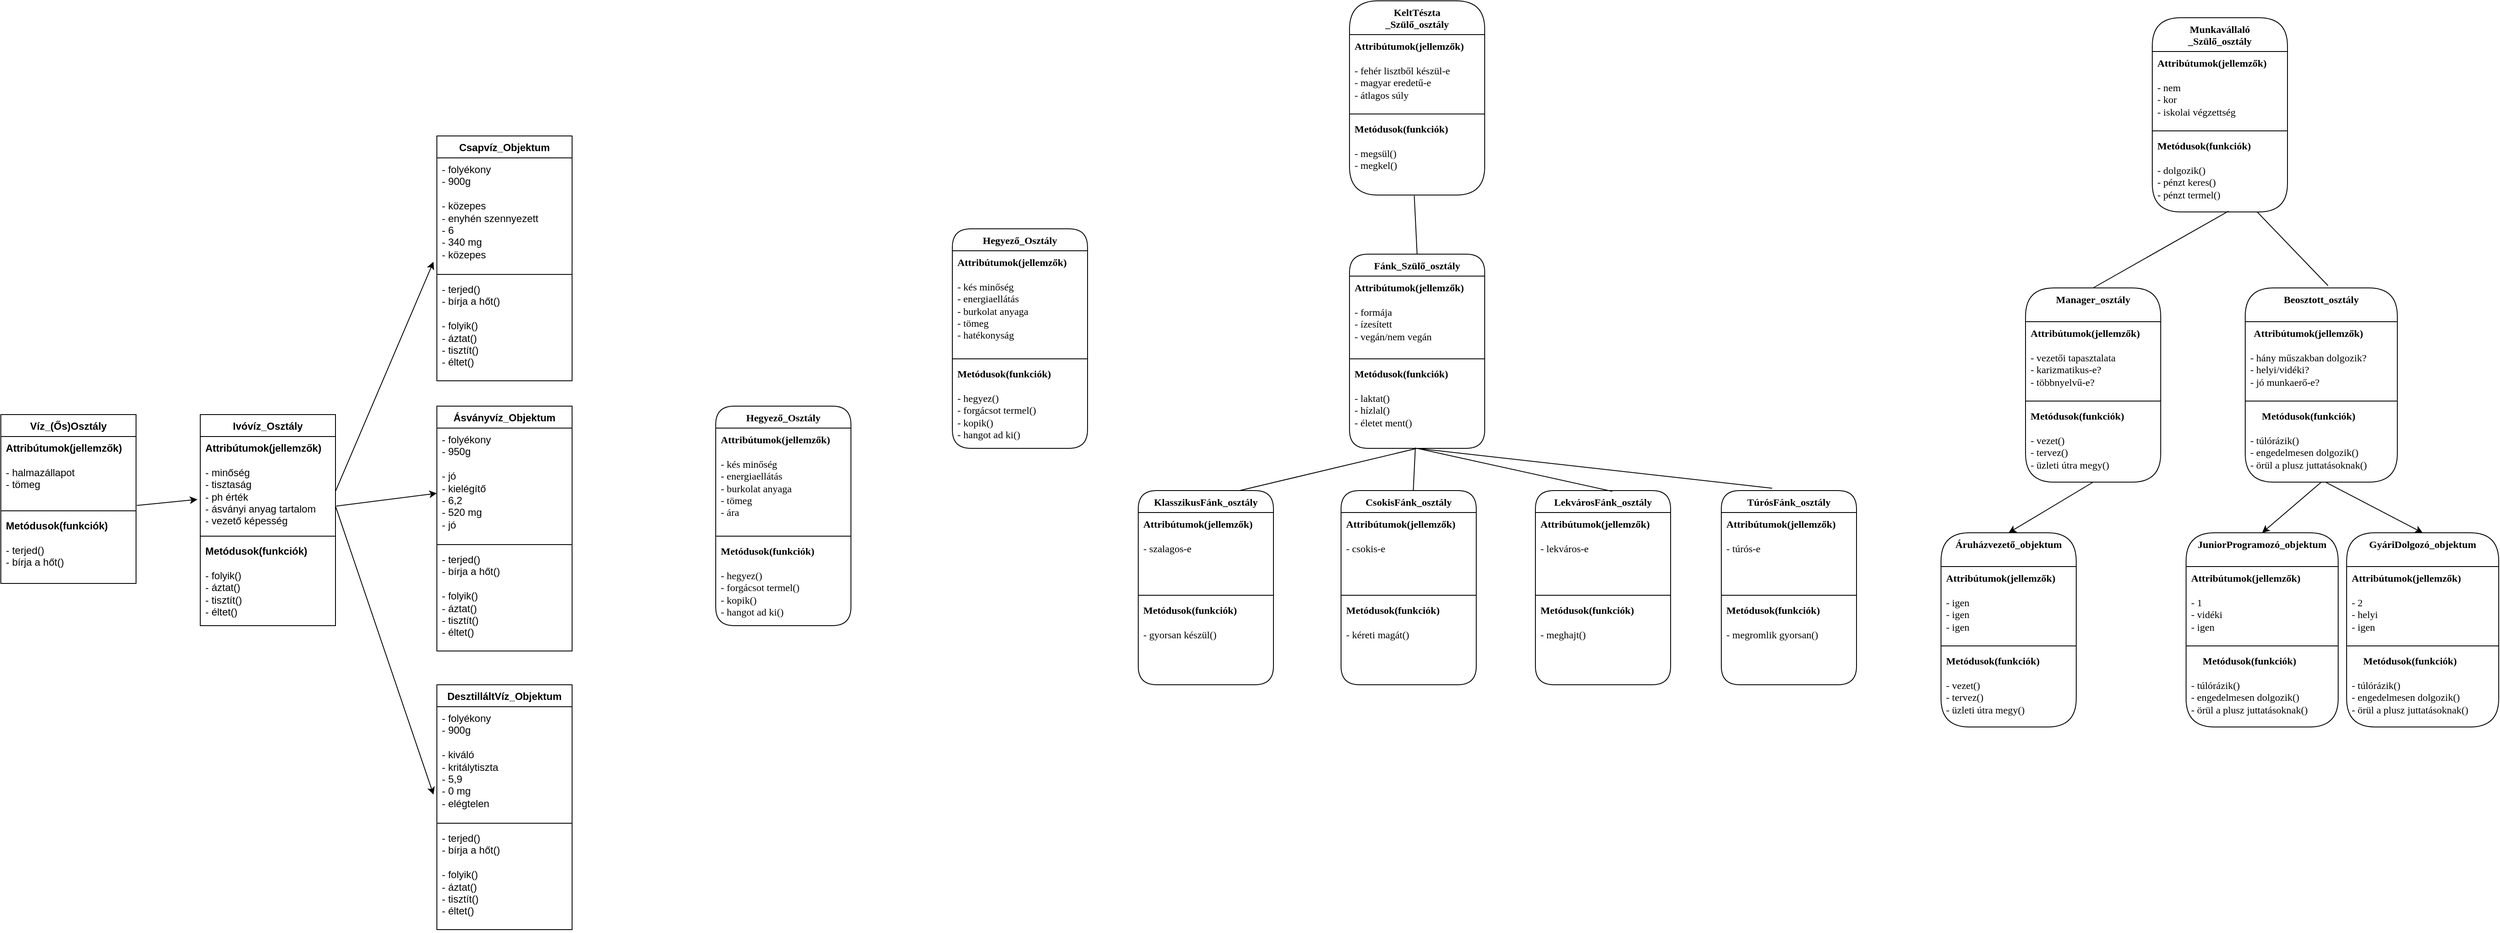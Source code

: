 <mxfile version="22.1.1" type="device">
  <diagram name="1 oldal" id="wYiSbJgA-yzsDVPdpGHW">
    <mxGraphModel dx="780" dy="1846" grid="1" gridSize="10" guides="1" tooltips="1" connect="1" arrows="1" fold="1" page="1" pageScale="1" pageWidth="827" pageHeight="1169" math="0" shadow="0">
      <root>
        <mxCell id="0" />
        <mxCell id="1" parent="0" />
        <mxCell id="PNbl-xnC1LrohCIqzQay-2" value="Ivóvíz_Osztály" style="swimlane;fontStyle=1;align=center;verticalAlign=top;childLayout=stackLayout;horizontal=1;startSize=26;horizontalStack=0;resizeParent=1;resizeParentMax=0;resizeLast=0;collapsible=1;marginBottom=0;whiteSpace=wrap;html=1;" parent="1" vertex="1">
          <mxGeometry x="570" y="210" width="160" height="250" as="geometry">
            <mxRectangle x="570" y="120" width="100" height="30" as="alternateBounds" />
          </mxGeometry>
        </mxCell>
        <mxCell id="PNbl-xnC1LrohCIqzQay-3" value="&lt;div style=&quot;text-align: center;&quot;&gt;&lt;span style=&quot;background-color: initial;&quot;&gt;&lt;b&gt;Attribútumok(jellemzők)&lt;/b&gt;&lt;/span&gt;&lt;/div&gt;&lt;div style=&quot;text-align: center;&quot;&gt;&lt;span style=&quot;background-color: initial;&quot;&gt;&lt;b&gt;&lt;br&gt;&lt;/b&gt;&lt;/span&gt;&lt;/div&gt;- minőség&lt;br&gt;- tisztaság&lt;br&gt;- ph érték&lt;br&gt;- ásványi anyag tartalom&lt;br&gt;- vezető képesség&lt;span style=&quot;white-space: pre;&quot;&gt;&#x9;&lt;/span&gt;" style="text;strokeColor=none;fillColor=none;align=left;verticalAlign=top;spacingLeft=4;spacingRight=4;overflow=hidden;rotatable=0;points=[[0,0.5],[1,0.5]];portConstraint=eastwest;whiteSpace=wrap;html=1;" parent="PNbl-xnC1LrohCIqzQay-2" vertex="1">
          <mxGeometry y="26" width="160" height="114" as="geometry" />
        </mxCell>
        <mxCell id="PNbl-xnC1LrohCIqzQay-4" value="" style="line;strokeWidth=1;fillColor=none;align=left;verticalAlign=middle;spacingTop=-1;spacingLeft=3;spacingRight=3;rotatable=0;labelPosition=right;points=[];portConstraint=eastwest;strokeColor=inherit;" parent="PNbl-xnC1LrohCIqzQay-2" vertex="1">
          <mxGeometry y="140" width="160" height="8" as="geometry" />
        </mxCell>
        <mxCell id="PNbl-xnC1LrohCIqzQay-5" value="&lt;div style=&quot;text-align: center;&quot;&gt;&lt;span style=&quot;background-color: initial;&quot;&gt;&lt;b&gt;Metódusok(funkciók)&lt;/b&gt;&lt;/span&gt;&lt;/div&gt;&lt;div style=&quot;text-align: center;&quot;&gt;&lt;span style=&quot;background-color: initial;&quot;&gt;&lt;b&gt;&lt;br&gt;&lt;/b&gt;&lt;/span&gt;&lt;/div&gt;- folyik()&lt;br&gt;- áztat()&lt;br&gt;- tisztít()&lt;br&gt;- éltet()" style="text;strokeColor=none;fillColor=none;align=left;verticalAlign=top;spacingLeft=4;spacingRight=4;overflow=hidden;rotatable=0;points=[[0,0.5],[1,0.5]];portConstraint=eastwest;whiteSpace=wrap;html=1;" parent="PNbl-xnC1LrohCIqzQay-2" vertex="1">
          <mxGeometry y="148" width="160" height="102" as="geometry" />
        </mxCell>
        <mxCell id="PNbl-xnC1LrohCIqzQay-6" value="Csapvíz_Objektum" style="swimlane;fontStyle=1;align=center;verticalAlign=top;childLayout=stackLayout;horizontal=1;startSize=26;horizontalStack=0;resizeParent=1;resizeParentMax=0;resizeLast=0;collapsible=1;marginBottom=0;whiteSpace=wrap;html=1;" parent="1" vertex="1">
          <mxGeometry x="850" y="-120" width="160" height="290" as="geometry">
            <mxRectangle x="570" y="120" width="100" height="30" as="alternateBounds" />
          </mxGeometry>
        </mxCell>
        <mxCell id="PNbl-xnC1LrohCIqzQay-7" value="- folyékony&lt;br&gt;- 900g&lt;br&gt;&lt;br&gt;- közepes&lt;br&gt;- enyhén szennyezett&lt;br&gt;- 6&lt;br&gt;- 340 mg&lt;br&gt;- közepes&lt;span style=&quot;white-space: pre;&quot;&gt;&#x9;&lt;/span&gt;&lt;span style=&quot;white-space: pre;&quot;&gt;&#x9;&lt;/span&gt;" style="text;strokeColor=none;fillColor=none;align=left;verticalAlign=top;spacingLeft=4;spacingRight=4;overflow=hidden;rotatable=0;points=[[0,0.5],[1,0.5]];portConstraint=eastwest;whiteSpace=wrap;html=1;" parent="PNbl-xnC1LrohCIqzQay-6" vertex="1">
          <mxGeometry y="26" width="160" height="134" as="geometry" />
        </mxCell>
        <mxCell id="PNbl-xnC1LrohCIqzQay-8" value="" style="line;strokeWidth=1;fillColor=none;align=left;verticalAlign=middle;spacingTop=-1;spacingLeft=3;spacingRight=3;rotatable=0;labelPosition=right;points=[];portConstraint=eastwest;strokeColor=inherit;" parent="PNbl-xnC1LrohCIqzQay-6" vertex="1">
          <mxGeometry y="160" width="160" height="8" as="geometry" />
        </mxCell>
        <mxCell id="PNbl-xnC1LrohCIqzQay-9" value="- terjed()&lt;br style=&quot;border-color: var(--border-color);&quot;&gt;- bírja a hőt()&amp;nbsp;&lt;br&gt;&lt;br&gt;- folyik()&lt;br style=&quot;border-color: var(--border-color);&quot;&gt;- áztat()&lt;br style=&quot;border-color: var(--border-color);&quot;&gt;- tisztít()&lt;br style=&quot;border-color: var(--border-color);&quot;&gt;- éltet()" style="text;strokeColor=none;fillColor=none;align=left;verticalAlign=top;spacingLeft=4;spacingRight=4;overflow=hidden;rotatable=0;points=[[0,0.5],[1,0.5]];portConstraint=eastwest;whiteSpace=wrap;html=1;" parent="PNbl-xnC1LrohCIqzQay-6" vertex="1">
          <mxGeometry y="168" width="160" height="122" as="geometry" />
        </mxCell>
        <mxCell id="PNbl-xnC1LrohCIqzQay-10" value="DesztilláltVíz_Objektum" style="swimlane;fontStyle=1;align=center;verticalAlign=top;childLayout=stackLayout;horizontal=1;startSize=26;horizontalStack=0;resizeParent=1;resizeParentMax=0;resizeLast=0;collapsible=1;marginBottom=0;whiteSpace=wrap;html=1;" parent="1" vertex="1">
          <mxGeometry x="850" y="530" width="160" height="290" as="geometry">
            <mxRectangle x="570" y="120" width="100" height="30" as="alternateBounds" />
          </mxGeometry>
        </mxCell>
        <mxCell id="PNbl-xnC1LrohCIqzQay-11" value="- folyékony&lt;br style=&quot;border-color: var(--border-color);&quot;&gt;- 900g&lt;br&gt;&lt;br&gt;- kiváló&lt;br&gt;- kritálytiszta&lt;br&gt;- 5,9&lt;br&gt;- 0 mg&lt;br&gt;- elégtelen&lt;span style=&quot;&quot;&gt;&lt;span style=&quot;white-space: pre;&quot;&gt;&amp;nbsp;&amp;nbsp;&amp;nbsp;&amp;nbsp;&lt;/span&gt;&lt;/span&gt;" style="text;strokeColor=none;fillColor=none;align=left;verticalAlign=top;spacingLeft=4;spacingRight=4;overflow=hidden;rotatable=0;points=[[0,0.5],[1,0.5]];portConstraint=eastwest;whiteSpace=wrap;html=1;" parent="PNbl-xnC1LrohCIqzQay-10" vertex="1">
          <mxGeometry y="26" width="160" height="134" as="geometry" />
        </mxCell>
        <mxCell id="PNbl-xnC1LrohCIqzQay-12" value="" style="line;strokeWidth=1;fillColor=none;align=left;verticalAlign=middle;spacingTop=-1;spacingLeft=3;spacingRight=3;rotatable=0;labelPosition=right;points=[];portConstraint=eastwest;strokeColor=inherit;" parent="PNbl-xnC1LrohCIqzQay-10" vertex="1">
          <mxGeometry y="160" width="160" height="8" as="geometry" />
        </mxCell>
        <mxCell id="PNbl-xnC1LrohCIqzQay-13" value="- terjed()&lt;br style=&quot;border-color: var(--border-color);&quot;&gt;- bírja a hőt()&amp;nbsp;&lt;br style=&quot;border-color: var(--border-color);&quot;&gt;&lt;br style=&quot;border-color: var(--border-color);&quot;&gt;- folyik()&lt;br style=&quot;border-color: var(--border-color);&quot;&gt;- áztat()&lt;br style=&quot;border-color: var(--border-color);&quot;&gt;- tisztít()&lt;br style=&quot;border-color: var(--border-color);&quot;&gt;- éltet()" style="text;strokeColor=none;fillColor=none;align=left;verticalAlign=top;spacingLeft=4;spacingRight=4;overflow=hidden;rotatable=0;points=[[0,0.5],[1,0.5]];portConstraint=eastwest;whiteSpace=wrap;html=1;" parent="PNbl-xnC1LrohCIqzQay-10" vertex="1">
          <mxGeometry y="168" width="160" height="122" as="geometry" />
        </mxCell>
        <mxCell id="PNbl-xnC1LrohCIqzQay-14" value="Ásványvíz_Objektum" style="swimlane;fontStyle=1;align=center;verticalAlign=top;childLayout=stackLayout;horizontal=1;startSize=26;horizontalStack=0;resizeParent=1;resizeParentMax=0;resizeLast=0;collapsible=1;marginBottom=0;whiteSpace=wrap;html=1;" parent="1" vertex="1">
          <mxGeometry x="850" y="200" width="160" height="290" as="geometry">
            <mxRectangle x="570" y="120" width="100" height="30" as="alternateBounds" />
          </mxGeometry>
        </mxCell>
        <mxCell id="PNbl-xnC1LrohCIqzQay-15" value="- folyékony&lt;br style=&quot;border-color: var(--border-color);&quot;&gt;- 950g&lt;br&gt;&lt;br&gt;- jó&lt;br&gt;- kielégítő&lt;br&gt;- 6,2&lt;br&gt;- 520 mg&lt;br&gt;- jó&lt;span style=&quot;&quot;&gt;&lt;span style=&quot;white-space: pre;&quot;&gt;&amp;nbsp;&amp;nbsp;&amp;nbsp;&amp;nbsp;&lt;/span&gt;&lt;/span&gt;" style="text;strokeColor=none;fillColor=none;align=left;verticalAlign=top;spacingLeft=4;spacingRight=4;overflow=hidden;rotatable=0;points=[[0,0.5],[1,0.5]];portConstraint=eastwest;whiteSpace=wrap;html=1;" parent="PNbl-xnC1LrohCIqzQay-14" vertex="1">
          <mxGeometry y="26" width="160" height="134" as="geometry" />
        </mxCell>
        <mxCell id="PNbl-xnC1LrohCIqzQay-16" value="" style="line;strokeWidth=1;fillColor=none;align=left;verticalAlign=middle;spacingTop=-1;spacingLeft=3;spacingRight=3;rotatable=0;labelPosition=right;points=[];portConstraint=eastwest;strokeColor=inherit;" parent="PNbl-xnC1LrohCIqzQay-14" vertex="1">
          <mxGeometry y="160" width="160" height="8" as="geometry" />
        </mxCell>
        <mxCell id="PNbl-xnC1LrohCIqzQay-17" value="- terjed()&lt;br style=&quot;border-color: var(--border-color);&quot;&gt;- bírja a hőt()&amp;nbsp;&lt;br style=&quot;border-color: var(--border-color);&quot;&gt;&lt;br style=&quot;border-color: var(--border-color);&quot;&gt;- folyik()&lt;br style=&quot;border-color: var(--border-color);&quot;&gt;- áztat()&lt;br style=&quot;border-color: var(--border-color);&quot;&gt;- tisztít()&lt;br style=&quot;border-color: var(--border-color);&quot;&gt;- éltet()" style="text;strokeColor=none;fillColor=none;align=left;verticalAlign=top;spacingLeft=4;spacingRight=4;overflow=hidden;rotatable=0;points=[[0,0.5],[1,0.5]];portConstraint=eastwest;whiteSpace=wrap;html=1;" parent="PNbl-xnC1LrohCIqzQay-14" vertex="1">
          <mxGeometry y="168" width="160" height="122" as="geometry" />
        </mxCell>
        <mxCell id="PNbl-xnC1LrohCIqzQay-18" value="" style="endArrow=classic;html=1;rounded=0;fontFamily=Helvetica;fontSize=12;fontColor=default;entryX=-0.025;entryY=0.918;entryDx=0;entryDy=0;entryPerimeter=0;exitX=1;exitY=0.5;exitDx=0;exitDy=0;" parent="1" edge="1" target="PNbl-xnC1LrohCIqzQay-7">
          <mxGeometry width="50" height="50" relative="1" as="geometry">
            <mxPoint x="730" y="300.99" as="sourcePoint" />
            <mxPoint x="839.04" y="180" as="targetPoint" />
          </mxGeometry>
        </mxCell>
        <mxCell id="PNbl-xnC1LrohCIqzQay-19" value="" style="endArrow=classic;html=1;rounded=0;fontFamily=Helvetica;fontSize=12;fontColor=default;entryX=-0.025;entryY=0.777;entryDx=0;entryDy=0;entryPerimeter=0;exitX=1;exitY=0.723;exitDx=0;exitDy=0;exitPerimeter=0;" parent="1" source="PNbl-xnC1LrohCIqzQay-3" target="PNbl-xnC1LrohCIqzQay-11" edge="1">
          <mxGeometry width="50" height="50" relative="1" as="geometry">
            <mxPoint x="730" y="290" as="sourcePoint" />
            <mxPoint x="760" y="330" as="targetPoint" />
          </mxGeometry>
        </mxCell>
        <mxCell id="PNbl-xnC1LrohCIqzQay-20" value="" style="endArrow=classic;html=1;rounded=0;fontFamily=Helvetica;fontSize=12;fontColor=default;exitX=1.006;exitY=0.723;exitDx=0;exitDy=0;exitPerimeter=0;" parent="1" source="PNbl-xnC1LrohCIqzQay-3" target="PNbl-xnC1LrohCIqzQay-15" edge="1">
          <mxGeometry width="50" height="50" relative="1" as="geometry">
            <mxPoint x="710" y="380" as="sourcePoint" />
            <mxPoint x="760" y="330" as="targetPoint" />
          </mxGeometry>
        </mxCell>
        <mxCell id="AUATjpKEFJF5bnet8Nbq-13" value="Hegyező_Osztály" style="swimlane;fontStyle=1;align=center;verticalAlign=top;childLayout=stackLayout;horizontal=1;startSize=26;horizontalStack=0;resizeParent=1;resizeParentMax=0;resizeLast=0;collapsible=1;marginBottom=0;whiteSpace=wrap;html=1;rounded=1;fontFamily=Comic Sans MS;arcSize=28;" vertex="1" parent="1">
          <mxGeometry x="1180" y="200" width="160" height="260" as="geometry">
            <mxRectangle x="570" y="120" width="100" height="30" as="alternateBounds" />
          </mxGeometry>
        </mxCell>
        <mxCell id="AUATjpKEFJF5bnet8Nbq-14" value="&lt;div style=&quot;text-align: center;&quot;&gt;&lt;span style=&quot;background-color: initial;&quot;&gt;&lt;b&gt;Attribútumok(jellemzők)&lt;/b&gt;&lt;/span&gt;&lt;/div&gt;&lt;div style=&quot;text-align: center;&quot;&gt;&lt;span style=&quot;background-color: initial;&quot;&gt;&lt;b&gt;&lt;br&gt;&lt;/b&gt;&lt;/span&gt;&lt;/div&gt;- kés minőség&lt;br&gt;- energiaellátás&lt;br&gt;- burkolat anyaga&lt;br&gt;- tömeg&lt;br&gt;- ára&lt;br&gt;&lt;span style=&quot;&quot;&gt;&lt;span style=&quot;white-space: pre;&quot;&gt;&amp;nbsp;&amp;nbsp;&amp;nbsp;&amp;nbsp;&lt;/span&gt;&lt;span style=&quot;&quot;&gt;&lt;span style=&quot;white-space: pre;&quot;&gt;&amp;nbsp;&amp;nbsp;&amp;nbsp;&amp;nbsp;&lt;/span&gt;&lt;/span&gt;&lt;span style=&quot;&quot;&gt;&lt;span style=&quot;white-space: pre;&quot;&gt;&amp;nbsp;&amp;nbsp;&amp;nbsp;&amp;nbsp;&lt;/span&gt;&lt;/span&gt;&lt;span style=&quot;&quot;&gt;&lt;span style=&quot;white-space: pre;&quot;&gt;&amp;nbsp;&amp;nbsp;&amp;nbsp;&amp;nbsp;&lt;/span&gt;&lt;/span&gt;&lt;span style=&quot;&quot;&gt;&lt;span style=&quot;white-space: pre;&quot;&gt;&amp;nbsp;&amp;nbsp;&amp;nbsp;&amp;nbsp;&lt;/span&gt;&lt;/span&gt;&lt;span style=&quot;&quot;&gt;&lt;span style=&quot;white-space: pre;&quot;&gt;&amp;nbsp;&amp;nbsp;&amp;nbsp;&amp;nbsp;&lt;/span&gt;&lt;/span&gt;&lt;span style=&quot;&quot;&gt;&lt;span style=&quot;white-space: pre;&quot;&gt;&amp;nbsp;&amp;nbsp;&amp;nbsp;&amp;nbsp;&lt;/span&gt;&lt;/span&gt;&lt;/span&gt;" style="text;strokeColor=none;fillColor=none;align=left;verticalAlign=top;spacingLeft=4;spacingRight=4;overflow=hidden;rotatable=0;points=[[0,0.5],[1,0.5]];portConstraint=eastwest;whiteSpace=wrap;html=1;fontFamily=Comic Sans MS;" vertex="1" parent="AUATjpKEFJF5bnet8Nbq-13">
          <mxGeometry y="26" width="160" height="124" as="geometry" />
        </mxCell>
        <mxCell id="AUATjpKEFJF5bnet8Nbq-15" value="" style="line;strokeWidth=1;fillColor=none;align=left;verticalAlign=middle;spacingTop=-1;spacingLeft=3;spacingRight=3;rotatable=0;labelPosition=right;points=[];portConstraint=eastwest;strokeColor=inherit;" vertex="1" parent="AUATjpKEFJF5bnet8Nbq-13">
          <mxGeometry y="150" width="160" height="8" as="geometry" />
        </mxCell>
        <mxCell id="AUATjpKEFJF5bnet8Nbq-16" value="&lt;div style=&quot;text-align: center;&quot;&gt;&lt;span style=&quot;background-color: initial;&quot;&gt;&lt;b&gt;Metódusok(funkciók)&lt;/b&gt;&lt;/span&gt;&lt;/div&gt;&lt;div style=&quot;text-align: center;&quot;&gt;&lt;span style=&quot;background-color: initial;&quot;&gt;&lt;b&gt;&lt;br&gt;&lt;/b&gt;&lt;/span&gt;&lt;/div&gt;- hegyez()&lt;br&gt;- forgácsot termel()&lt;br&gt;- kopik()&lt;br&gt;- hangot ad ki()" style="text;strokeColor=none;fillColor=none;align=left;verticalAlign=top;spacingLeft=4;spacingRight=4;overflow=hidden;rotatable=0;points=[[0,0.5],[1,0.5]];portConstraint=eastwest;whiteSpace=wrap;html=1;fontFamily=Comic Sans MS;" vertex="1" parent="AUATjpKEFJF5bnet8Nbq-13">
          <mxGeometry y="158" width="160" height="102" as="geometry" />
        </mxCell>
        <mxCell id="AUATjpKEFJF5bnet8Nbq-17" value="Víz_(Ős)Osztály" style="swimlane;fontStyle=1;align=center;verticalAlign=top;childLayout=stackLayout;horizontal=1;startSize=26;horizontalStack=0;resizeParent=1;resizeParentMax=0;resizeLast=0;collapsible=1;marginBottom=0;whiteSpace=wrap;html=1;" vertex="1" parent="1">
          <mxGeometry x="334" y="210" width="160" height="200" as="geometry">
            <mxRectangle x="570" y="120" width="100" height="30" as="alternateBounds" />
          </mxGeometry>
        </mxCell>
        <mxCell id="AUATjpKEFJF5bnet8Nbq-18" value="&lt;div style=&quot;text-align: center;&quot;&gt;&lt;span style=&quot;background-color: initial;&quot;&gt;&lt;b&gt;Attribútumok(jellemzők)&lt;/b&gt;&lt;/span&gt;&lt;/div&gt;&lt;div style=&quot;text-align: center;&quot;&gt;&lt;span style=&quot;background-color: initial;&quot;&gt;&lt;b&gt;&lt;br&gt;&lt;/b&gt;&lt;/span&gt;&lt;/div&gt;- halmazállapot&lt;br&gt;- tömeg&lt;span style=&quot;white-space: pre;&quot;&gt;&#x9;&lt;/span&gt;" style="text;strokeColor=none;fillColor=none;align=left;verticalAlign=top;spacingLeft=4;spacingRight=4;overflow=hidden;rotatable=0;points=[[0,0.5],[1,0.5]];portConstraint=eastwest;whiteSpace=wrap;html=1;" vertex="1" parent="AUATjpKEFJF5bnet8Nbq-17">
          <mxGeometry y="26" width="160" height="84" as="geometry" />
        </mxCell>
        <mxCell id="AUATjpKEFJF5bnet8Nbq-19" value="" style="line;strokeWidth=1;fillColor=none;align=left;verticalAlign=middle;spacingTop=-1;spacingLeft=3;spacingRight=3;rotatable=0;labelPosition=right;points=[];portConstraint=eastwest;strokeColor=inherit;" vertex="1" parent="AUATjpKEFJF5bnet8Nbq-17">
          <mxGeometry y="110" width="160" height="8" as="geometry" />
        </mxCell>
        <mxCell id="AUATjpKEFJF5bnet8Nbq-20" value="&lt;div style=&quot;text-align: center;&quot;&gt;&lt;span style=&quot;background-color: initial;&quot;&gt;&lt;b&gt;Metódusok(funkciók)&lt;/b&gt;&lt;/span&gt;&lt;/div&gt;&lt;div style=&quot;text-align: center;&quot;&gt;&lt;span style=&quot;background-color: initial;&quot;&gt;&lt;b&gt;&lt;br&gt;&lt;/b&gt;&lt;/span&gt;&lt;/div&gt;- terjed()&lt;br&gt;- bírja a hőt()&amp;nbsp;" style="text;strokeColor=none;fillColor=none;align=left;verticalAlign=top;spacingLeft=4;spacingRight=4;overflow=hidden;rotatable=0;points=[[0,0.5],[1,0.5]];portConstraint=eastwest;whiteSpace=wrap;html=1;" vertex="1" parent="AUATjpKEFJF5bnet8Nbq-17">
          <mxGeometry y="118" width="160" height="82" as="geometry" />
        </mxCell>
        <mxCell id="AUATjpKEFJF5bnet8Nbq-21" value="" style="endArrow=classic;html=1;rounded=0;fontFamily=Garamond;fontSize=12;fontColor=default;startSize=26;exitX=1.006;exitY=0.971;exitDx=0;exitDy=0;exitPerimeter=0;entryX=-0.021;entryY=0.654;entryDx=0;entryDy=0;entryPerimeter=0;" edge="1" parent="1" source="AUATjpKEFJF5bnet8Nbq-18" target="PNbl-xnC1LrohCIqzQay-3">
          <mxGeometry width="50" height="50" relative="1" as="geometry">
            <mxPoint x="720" y="260" as="sourcePoint" />
            <mxPoint x="770" y="210" as="targetPoint" />
          </mxGeometry>
        </mxCell>
        <mxCell id="AUATjpKEFJF5bnet8Nbq-22" value="Hegyező_Osztály" style="swimlane;fontStyle=1;align=center;verticalAlign=top;childLayout=stackLayout;horizontal=1;startSize=26;horizontalStack=0;resizeParent=1;resizeParentMax=0;resizeLast=0;collapsible=1;marginBottom=0;whiteSpace=wrap;html=1;rounded=1;fontFamily=Comic Sans MS;arcSize=28;" vertex="1" parent="1">
          <mxGeometry x="1460" y="-10" width="160" height="260" as="geometry">
            <mxRectangle x="570" y="120" width="100" height="30" as="alternateBounds" />
          </mxGeometry>
        </mxCell>
        <mxCell id="AUATjpKEFJF5bnet8Nbq-23" value="&lt;div style=&quot;text-align: center;&quot;&gt;&lt;span style=&quot;background-color: initial;&quot;&gt;&lt;b&gt;Attribútumok(jellemzők)&lt;/b&gt;&lt;/span&gt;&lt;/div&gt;&lt;div style=&quot;text-align: center;&quot;&gt;&lt;span style=&quot;background-color: initial;&quot;&gt;&lt;b&gt;&lt;br&gt;&lt;/b&gt;&lt;/span&gt;&lt;/div&gt;- kés minőség&lt;br&gt;- energiaellátás&lt;br&gt;- burkolat anyaga&lt;br&gt;- tömeg&lt;br&gt;- hatékonyság&amp;nbsp;&lt;br&gt;&lt;span style=&quot;&quot;&gt;&lt;span style=&quot;white-space: pre;&quot;&gt;&amp;nbsp;&amp;nbsp;&amp;nbsp;&amp;nbsp;&lt;/span&gt;&lt;span style=&quot;&quot;&gt;&lt;span style=&quot;white-space: pre;&quot;&gt;&amp;nbsp;&amp;nbsp;&amp;nbsp;&amp;nbsp;&lt;/span&gt;&lt;/span&gt;&lt;span style=&quot;&quot;&gt;&lt;span style=&quot;white-space: pre;&quot;&gt;&amp;nbsp;&amp;nbsp;&amp;nbsp;&amp;nbsp;&lt;/span&gt;&lt;/span&gt;&lt;span style=&quot;&quot;&gt;&lt;span style=&quot;white-space: pre;&quot;&gt;&amp;nbsp;&amp;nbsp;&amp;nbsp;&amp;nbsp;&lt;/span&gt;&lt;/span&gt;&lt;span style=&quot;&quot;&gt;&lt;span style=&quot;white-space: pre;&quot;&gt;&amp;nbsp;&amp;nbsp;&amp;nbsp;&amp;nbsp;&lt;/span&gt;&lt;/span&gt;&lt;span style=&quot;&quot;&gt;&lt;span style=&quot;white-space: pre;&quot;&gt;&amp;nbsp;&amp;nbsp;&amp;nbsp;&amp;nbsp;&lt;/span&gt;&lt;/span&gt;&lt;span style=&quot;&quot;&gt;&lt;span style=&quot;white-space: pre;&quot;&gt;&amp;nbsp;&amp;nbsp;&amp;nbsp;&amp;nbsp;&lt;/span&gt;&lt;/span&gt;&lt;/span&gt;" style="text;strokeColor=none;fillColor=none;align=left;verticalAlign=top;spacingLeft=4;spacingRight=4;overflow=hidden;rotatable=0;points=[[0,0.5],[1,0.5]];portConstraint=eastwest;whiteSpace=wrap;html=1;fontFamily=Comic Sans MS;" vertex="1" parent="AUATjpKEFJF5bnet8Nbq-22">
          <mxGeometry y="26" width="160" height="124" as="geometry" />
        </mxCell>
        <mxCell id="AUATjpKEFJF5bnet8Nbq-24" value="" style="line;strokeWidth=1;fillColor=none;align=left;verticalAlign=middle;spacingTop=-1;spacingLeft=3;spacingRight=3;rotatable=0;labelPosition=right;points=[];portConstraint=eastwest;strokeColor=inherit;" vertex="1" parent="AUATjpKEFJF5bnet8Nbq-22">
          <mxGeometry y="150" width="160" height="8" as="geometry" />
        </mxCell>
        <mxCell id="AUATjpKEFJF5bnet8Nbq-25" value="&lt;div style=&quot;text-align: center;&quot;&gt;&lt;span style=&quot;background-color: initial;&quot;&gt;&lt;b&gt;Metódusok(funkciók)&lt;/b&gt;&lt;/span&gt;&lt;/div&gt;&lt;div style=&quot;text-align: center;&quot;&gt;&lt;span style=&quot;background-color: initial;&quot;&gt;&lt;b&gt;&lt;br&gt;&lt;/b&gt;&lt;/span&gt;&lt;/div&gt;- hegyez()&lt;br&gt;- forgácsot termel()&lt;br&gt;- kopik()&lt;br&gt;- hangot ad ki()" style="text;strokeColor=none;fillColor=none;align=left;verticalAlign=top;spacingLeft=4;spacingRight=4;overflow=hidden;rotatable=0;points=[[0,0.5],[1,0.5]];portConstraint=eastwest;whiteSpace=wrap;html=1;fontFamily=Comic Sans MS;" vertex="1" parent="AUATjpKEFJF5bnet8Nbq-22">
          <mxGeometry y="158" width="160" height="102" as="geometry" />
        </mxCell>
        <mxCell id="AUATjpKEFJF5bnet8Nbq-26" value="Fánk_Szülő_osztály" style="swimlane;fontStyle=1;align=center;verticalAlign=top;childLayout=stackLayout;horizontal=1;startSize=26;horizontalStack=0;resizeParent=1;resizeParentMax=0;resizeLast=0;collapsible=1;marginBottom=0;whiteSpace=wrap;html=1;rounded=1;fontFamily=Comic Sans MS;arcSize=28;" vertex="1" parent="1">
          <mxGeometry x="1930" y="20" width="160" height="230" as="geometry">
            <mxRectangle x="570" y="120" width="100" height="30" as="alternateBounds" />
          </mxGeometry>
        </mxCell>
        <mxCell id="AUATjpKEFJF5bnet8Nbq-27" value="&lt;div style=&quot;text-align: center;&quot;&gt;&lt;span style=&quot;background-color: initial;&quot;&gt;&lt;b&gt;Attribútumok(jellemzők)&lt;/b&gt;&lt;/span&gt;&lt;/div&gt;&lt;div style=&quot;text-align: center;&quot;&gt;&lt;span style=&quot;background-color: initial;&quot;&gt;&lt;b&gt;&lt;br&gt;&lt;/b&gt;&lt;/span&gt;&lt;/div&gt;- formája&lt;br&gt;- ízesített&lt;br&gt;- vegán/nem vegán&lt;br&gt;&lt;span style=&quot;&quot;&gt;&lt;span style=&quot;white-space: pre;&quot;&gt;&amp;nbsp;&amp;nbsp;&amp;nbsp;&amp;nbsp;&lt;/span&gt;&lt;span style=&quot;&quot;&gt;&lt;span style=&quot;white-space: pre;&quot;&gt;&amp;nbsp;&amp;nbsp;&amp;nbsp;&amp;nbsp;&lt;/span&gt;&lt;/span&gt;&lt;span style=&quot;&quot;&gt;&lt;span style=&quot;white-space: pre;&quot;&gt;&amp;nbsp;&amp;nbsp;&amp;nbsp;&amp;nbsp;&lt;/span&gt;&lt;/span&gt;&lt;span style=&quot;&quot;&gt;&lt;span style=&quot;white-space: pre;&quot;&gt;&amp;nbsp;&amp;nbsp;&amp;nbsp;&amp;nbsp;&lt;/span&gt;&lt;/span&gt;&lt;span style=&quot;&quot;&gt;&lt;span style=&quot;white-space: pre;&quot;&gt;&amp;nbsp;&amp;nbsp;&amp;nbsp;&amp;nbsp;&lt;/span&gt;&lt;/span&gt;&lt;span style=&quot;&quot;&gt;&lt;span style=&quot;white-space: pre;&quot;&gt;&amp;nbsp;&amp;nbsp;&amp;nbsp;&amp;nbsp;&lt;/span&gt;&lt;/span&gt;&lt;span style=&quot;&quot;&gt;&lt;span style=&quot;white-space: pre;&quot;&gt;&amp;nbsp;&amp;nbsp;&amp;nbsp;&amp;nbsp;&lt;/span&gt;&lt;/span&gt;&lt;/span&gt;" style="text;strokeColor=none;fillColor=none;align=left;verticalAlign=top;spacingLeft=4;spacingRight=4;overflow=hidden;rotatable=0;points=[[0,0.5],[1,0.5]];portConstraint=eastwest;whiteSpace=wrap;html=1;fontFamily=Comic Sans MS;" vertex="1" parent="AUATjpKEFJF5bnet8Nbq-26">
          <mxGeometry y="26" width="160" height="94" as="geometry" />
        </mxCell>
        <mxCell id="AUATjpKEFJF5bnet8Nbq-28" value="" style="line;strokeWidth=1;fillColor=none;align=left;verticalAlign=middle;spacingTop=-1;spacingLeft=3;spacingRight=3;rotatable=0;labelPosition=right;points=[];portConstraint=eastwest;strokeColor=inherit;" vertex="1" parent="AUATjpKEFJF5bnet8Nbq-26">
          <mxGeometry y="120" width="160" height="8" as="geometry" />
        </mxCell>
        <mxCell id="AUATjpKEFJF5bnet8Nbq-29" value="&lt;div style=&quot;text-align: center;&quot;&gt;&lt;span style=&quot;background-color: initial;&quot;&gt;&lt;b&gt;Metódusok(funkciók)&lt;/b&gt;&lt;/span&gt;&lt;/div&gt;&lt;div style=&quot;text-align: center;&quot;&gt;&lt;span style=&quot;background-color: initial;&quot;&gt;&lt;b&gt;&lt;br&gt;&lt;/b&gt;&lt;/span&gt;&lt;/div&gt;- laktat()&lt;br&gt;- hízlal()&lt;br&gt;- életet ment()" style="text;strokeColor=none;fillColor=none;align=left;verticalAlign=top;spacingLeft=4;spacingRight=4;overflow=hidden;rotatable=0;points=[[0,0.5],[1,0.5]];portConstraint=eastwest;whiteSpace=wrap;html=1;fontFamily=Comic Sans MS;" vertex="1" parent="AUATjpKEFJF5bnet8Nbq-26">
          <mxGeometry y="128" width="160" height="102" as="geometry" />
        </mxCell>
        <mxCell id="AUATjpKEFJF5bnet8Nbq-30" value="KlasszikusFánk_osztály" style="swimlane;fontStyle=1;align=center;verticalAlign=top;childLayout=stackLayout;horizontal=1;startSize=26;horizontalStack=0;resizeParent=1;resizeParentMax=0;resizeLast=0;collapsible=1;marginBottom=0;whiteSpace=wrap;html=1;rounded=1;fontFamily=Comic Sans MS;arcSize=28;" vertex="1" parent="1">
          <mxGeometry x="1680" y="300" width="160" height="230" as="geometry">
            <mxRectangle x="570" y="120" width="100" height="30" as="alternateBounds" />
          </mxGeometry>
        </mxCell>
        <mxCell id="AUATjpKEFJF5bnet8Nbq-31" value="&lt;div style=&quot;text-align: center;&quot;&gt;&lt;span style=&quot;background-color: initial;&quot;&gt;&lt;b&gt;Attribútumok(jellemzők)&lt;/b&gt;&lt;/span&gt;&lt;/div&gt;&lt;div style=&quot;text-align: center;&quot;&gt;&lt;span style=&quot;background-color: initial;&quot;&gt;&lt;b&gt;&lt;br&gt;&lt;/b&gt;&lt;/span&gt;&lt;/div&gt;- szalagos-e&lt;br&gt;&lt;span style=&quot;&quot;&gt;&lt;span style=&quot;white-space: pre;&quot;&gt;&amp;nbsp;&amp;nbsp;&amp;nbsp;&amp;nbsp;&lt;/span&gt;&lt;span style=&quot;&quot;&gt;&lt;span style=&quot;white-space: pre;&quot;&gt;&amp;nbsp;&amp;nbsp;&amp;nbsp;&amp;nbsp;&lt;/span&gt;&lt;/span&gt;&lt;span style=&quot;&quot;&gt;&lt;span style=&quot;white-space: pre;&quot;&gt;&amp;nbsp;&amp;nbsp;&amp;nbsp;&amp;nbsp;&lt;/span&gt;&lt;/span&gt;&lt;span style=&quot;&quot;&gt;&lt;span style=&quot;white-space: pre;&quot;&gt;&amp;nbsp;&amp;nbsp;&amp;nbsp;&amp;nbsp;&lt;/span&gt;&lt;/span&gt;&lt;span style=&quot;&quot;&gt;&lt;span style=&quot;white-space: pre;&quot;&gt;&amp;nbsp;&amp;nbsp;&amp;nbsp;&amp;nbsp;&lt;/span&gt;&lt;/span&gt;&lt;span style=&quot;&quot;&gt;&lt;span style=&quot;white-space: pre;&quot;&gt;&amp;nbsp;&amp;nbsp;&amp;nbsp;&amp;nbsp;&lt;/span&gt;&lt;/span&gt;&lt;span style=&quot;&quot;&gt;&lt;span style=&quot;white-space: pre;&quot;&gt;&amp;nbsp;&amp;nbsp;&amp;nbsp;&amp;nbsp;&lt;/span&gt;&lt;/span&gt;&lt;/span&gt;" style="text;strokeColor=none;fillColor=none;align=left;verticalAlign=top;spacingLeft=4;spacingRight=4;overflow=hidden;rotatable=0;points=[[0,0.5],[1,0.5]];portConstraint=eastwest;whiteSpace=wrap;html=1;fontFamily=Comic Sans MS;" vertex="1" parent="AUATjpKEFJF5bnet8Nbq-30">
          <mxGeometry y="26" width="160" height="94" as="geometry" />
        </mxCell>
        <mxCell id="AUATjpKEFJF5bnet8Nbq-32" value="" style="line;strokeWidth=1;fillColor=none;align=left;verticalAlign=middle;spacingTop=-1;spacingLeft=3;spacingRight=3;rotatable=0;labelPosition=right;points=[];portConstraint=eastwest;strokeColor=inherit;" vertex="1" parent="AUATjpKEFJF5bnet8Nbq-30">
          <mxGeometry y="120" width="160" height="8" as="geometry" />
        </mxCell>
        <mxCell id="AUATjpKEFJF5bnet8Nbq-33" value="&lt;div style=&quot;text-align: center;&quot;&gt;&lt;span style=&quot;background-color: initial;&quot;&gt;&lt;b&gt;Metódusok(funkciók)&lt;/b&gt;&lt;/span&gt;&lt;/div&gt;&lt;div style=&quot;text-align: center;&quot;&gt;&lt;span style=&quot;background-color: initial;&quot;&gt;&lt;b&gt;&lt;br&gt;&lt;/b&gt;&lt;/span&gt;&lt;/div&gt;- gyorsan készül()" style="text;strokeColor=none;fillColor=none;align=left;verticalAlign=top;spacingLeft=4;spacingRight=4;overflow=hidden;rotatable=0;points=[[0,0.5],[1,0.5]];portConstraint=eastwest;whiteSpace=wrap;html=1;fontFamily=Comic Sans MS;" vertex="1" parent="AUATjpKEFJF5bnet8Nbq-30">
          <mxGeometry y="128" width="160" height="102" as="geometry" />
        </mxCell>
        <mxCell id="AUATjpKEFJF5bnet8Nbq-34" value="CsokisFánk_osztály" style="swimlane;fontStyle=1;align=center;verticalAlign=top;childLayout=stackLayout;horizontal=1;startSize=26;horizontalStack=0;resizeParent=1;resizeParentMax=0;resizeLast=0;collapsible=1;marginBottom=0;whiteSpace=wrap;html=1;rounded=1;fontFamily=Comic Sans MS;arcSize=28;" vertex="1" parent="1">
          <mxGeometry x="1920" y="300" width="160" height="230" as="geometry">
            <mxRectangle x="570" y="120" width="100" height="30" as="alternateBounds" />
          </mxGeometry>
        </mxCell>
        <mxCell id="AUATjpKEFJF5bnet8Nbq-35" value="&lt;div style=&quot;text-align: center;&quot;&gt;&lt;span style=&quot;background-color: initial;&quot;&gt;&lt;b&gt;Attribútumok(jellemzők)&lt;/b&gt;&lt;/span&gt;&lt;/div&gt;&lt;div style=&quot;text-align: center;&quot;&gt;&lt;span style=&quot;background-color: initial;&quot;&gt;&lt;b&gt;&lt;br&gt;&lt;/b&gt;&lt;/span&gt;&lt;/div&gt;- csokis-e&lt;br&gt;&lt;span style=&quot;&quot;&gt;&lt;span style=&quot;white-space: pre;&quot;&gt;&amp;nbsp;&amp;nbsp;&amp;nbsp;&amp;nbsp;&lt;/span&gt;&lt;span style=&quot;&quot;&gt;&lt;span style=&quot;white-space: pre;&quot;&gt;&amp;nbsp;&amp;nbsp;&amp;nbsp;&amp;nbsp;&lt;/span&gt;&lt;/span&gt;&lt;span style=&quot;&quot;&gt;&lt;span style=&quot;white-space: pre;&quot;&gt;&amp;nbsp;&amp;nbsp;&amp;nbsp;&amp;nbsp;&lt;/span&gt;&lt;/span&gt;&lt;span style=&quot;&quot;&gt;&lt;span style=&quot;white-space: pre;&quot;&gt;&amp;nbsp;&amp;nbsp;&amp;nbsp;&amp;nbsp;&lt;/span&gt;&lt;/span&gt;&lt;span style=&quot;&quot;&gt;&lt;span style=&quot;white-space: pre;&quot;&gt;&amp;nbsp;&amp;nbsp;&amp;nbsp;&amp;nbsp;&lt;/span&gt;&lt;/span&gt;&lt;span style=&quot;&quot;&gt;&lt;span style=&quot;white-space: pre;&quot;&gt;&amp;nbsp;&amp;nbsp;&amp;nbsp;&amp;nbsp;&lt;/span&gt;&lt;/span&gt;&lt;span style=&quot;&quot;&gt;&lt;span style=&quot;white-space: pre;&quot;&gt;&amp;nbsp;&amp;nbsp;&amp;nbsp;&amp;nbsp;&lt;/span&gt;&lt;/span&gt;&lt;/span&gt;" style="text;strokeColor=none;fillColor=none;align=left;verticalAlign=top;spacingLeft=4;spacingRight=4;overflow=hidden;rotatable=0;points=[[0,0.5],[1,0.5]];portConstraint=eastwest;whiteSpace=wrap;html=1;fontFamily=Comic Sans MS;" vertex="1" parent="AUATjpKEFJF5bnet8Nbq-34">
          <mxGeometry y="26" width="160" height="94" as="geometry" />
        </mxCell>
        <mxCell id="AUATjpKEFJF5bnet8Nbq-36" value="" style="line;strokeWidth=1;fillColor=none;align=left;verticalAlign=middle;spacingTop=-1;spacingLeft=3;spacingRight=3;rotatable=0;labelPosition=right;points=[];portConstraint=eastwest;strokeColor=inherit;" vertex="1" parent="AUATjpKEFJF5bnet8Nbq-34">
          <mxGeometry y="120" width="160" height="8" as="geometry" />
        </mxCell>
        <mxCell id="AUATjpKEFJF5bnet8Nbq-37" value="&lt;div style=&quot;text-align: center;&quot;&gt;&lt;span style=&quot;background-color: initial;&quot;&gt;&lt;b&gt;Metódusok(funkciók)&lt;/b&gt;&lt;/span&gt;&lt;/div&gt;&lt;div style=&quot;text-align: center;&quot;&gt;&lt;span style=&quot;background-color: initial;&quot;&gt;&lt;b&gt;&lt;br&gt;&lt;/b&gt;&lt;/span&gt;&lt;/div&gt;- kéreti magát()" style="text;strokeColor=none;fillColor=none;align=left;verticalAlign=top;spacingLeft=4;spacingRight=4;overflow=hidden;rotatable=0;points=[[0,0.5],[1,0.5]];portConstraint=eastwest;whiteSpace=wrap;html=1;fontFamily=Comic Sans MS;" vertex="1" parent="AUATjpKEFJF5bnet8Nbq-34">
          <mxGeometry y="128" width="160" height="102" as="geometry" />
        </mxCell>
        <mxCell id="AUATjpKEFJF5bnet8Nbq-38" value="LekvárosFánk_osztály" style="swimlane;fontStyle=1;align=center;verticalAlign=top;childLayout=stackLayout;horizontal=1;startSize=26;horizontalStack=0;resizeParent=1;resizeParentMax=0;resizeLast=0;collapsible=1;marginBottom=0;whiteSpace=wrap;html=1;rounded=1;fontFamily=Comic Sans MS;arcSize=28;" vertex="1" parent="1">
          <mxGeometry x="2150" y="300" width="160" height="230" as="geometry">
            <mxRectangle x="570" y="120" width="100" height="30" as="alternateBounds" />
          </mxGeometry>
        </mxCell>
        <mxCell id="AUATjpKEFJF5bnet8Nbq-39" value="&lt;div style=&quot;text-align: center;&quot;&gt;&lt;span style=&quot;background-color: initial;&quot;&gt;&lt;b&gt;Attribútumok(jellemzők)&lt;/b&gt;&lt;/span&gt;&lt;/div&gt;&lt;div style=&quot;text-align: center;&quot;&gt;&lt;span style=&quot;background-color: initial;&quot;&gt;&lt;b&gt;&lt;br&gt;&lt;/b&gt;&lt;/span&gt;&lt;/div&gt;- lekváros-e&lt;br&gt;&lt;span style=&quot;&quot;&gt;&lt;span style=&quot;white-space: pre;&quot;&gt;&amp;nbsp;&amp;nbsp;&amp;nbsp;&amp;nbsp;&lt;/span&gt;&lt;span style=&quot;&quot;&gt;&lt;span style=&quot;white-space: pre;&quot;&gt;&amp;nbsp;&amp;nbsp;&amp;nbsp;&amp;nbsp;&lt;/span&gt;&lt;/span&gt;&lt;span style=&quot;&quot;&gt;&lt;span style=&quot;white-space: pre;&quot;&gt;&amp;nbsp;&amp;nbsp;&amp;nbsp;&amp;nbsp;&lt;/span&gt;&lt;/span&gt;&lt;span style=&quot;&quot;&gt;&lt;span style=&quot;white-space: pre;&quot;&gt;&amp;nbsp;&amp;nbsp;&amp;nbsp;&amp;nbsp;&lt;/span&gt;&lt;/span&gt;&lt;span style=&quot;&quot;&gt;&lt;span style=&quot;white-space: pre;&quot;&gt;&amp;nbsp;&amp;nbsp;&amp;nbsp;&amp;nbsp;&lt;/span&gt;&lt;/span&gt;&lt;span style=&quot;&quot;&gt;&lt;span style=&quot;white-space: pre;&quot;&gt;&amp;nbsp;&amp;nbsp;&amp;nbsp;&amp;nbsp;&lt;/span&gt;&lt;/span&gt;&lt;span style=&quot;&quot;&gt;&lt;span style=&quot;white-space: pre;&quot;&gt;&amp;nbsp;&amp;nbsp;&amp;nbsp;&amp;nbsp;&lt;/span&gt;&lt;/span&gt;&lt;/span&gt;" style="text;strokeColor=none;fillColor=none;align=left;verticalAlign=top;spacingLeft=4;spacingRight=4;overflow=hidden;rotatable=0;points=[[0,0.5],[1,0.5]];portConstraint=eastwest;whiteSpace=wrap;html=1;fontFamily=Comic Sans MS;" vertex="1" parent="AUATjpKEFJF5bnet8Nbq-38">
          <mxGeometry y="26" width="160" height="94" as="geometry" />
        </mxCell>
        <mxCell id="AUATjpKEFJF5bnet8Nbq-40" value="" style="line;strokeWidth=1;fillColor=none;align=left;verticalAlign=middle;spacingTop=-1;spacingLeft=3;spacingRight=3;rotatable=0;labelPosition=right;points=[];portConstraint=eastwest;strokeColor=inherit;" vertex="1" parent="AUATjpKEFJF5bnet8Nbq-38">
          <mxGeometry y="120" width="160" height="8" as="geometry" />
        </mxCell>
        <mxCell id="AUATjpKEFJF5bnet8Nbq-41" value="&lt;div style=&quot;text-align: center;&quot;&gt;&lt;span style=&quot;background-color: initial;&quot;&gt;&lt;b&gt;Metódusok(funkciók)&lt;/b&gt;&lt;/span&gt;&lt;/div&gt;&lt;div style=&quot;text-align: center;&quot;&gt;&lt;span style=&quot;background-color: initial;&quot;&gt;&lt;b&gt;&lt;br&gt;&lt;/b&gt;&lt;/span&gt;&lt;/div&gt;- meghajt()" style="text;strokeColor=none;fillColor=none;align=left;verticalAlign=top;spacingLeft=4;spacingRight=4;overflow=hidden;rotatable=0;points=[[0,0.5],[1,0.5]];portConstraint=eastwest;whiteSpace=wrap;html=1;fontFamily=Comic Sans MS;" vertex="1" parent="AUATjpKEFJF5bnet8Nbq-38">
          <mxGeometry y="128" width="160" height="102" as="geometry" />
        </mxCell>
        <mxCell id="AUATjpKEFJF5bnet8Nbq-42" value="" style="endArrow=none;html=1;rounded=0;fontFamily=Garamond;fontSize=12;fontColor=default;startSize=26;entryX=0.487;entryY=0.991;entryDx=0;entryDy=0;entryPerimeter=0;" edge="1" parent="1" source="AUATjpKEFJF5bnet8Nbq-34" target="AUATjpKEFJF5bnet8Nbq-29">
          <mxGeometry width="50" height="50" relative="1" as="geometry">
            <mxPoint x="1970" y="410" as="sourcePoint" />
            <mxPoint x="2020" y="360" as="targetPoint" />
          </mxGeometry>
        </mxCell>
        <mxCell id="AUATjpKEFJF5bnet8Nbq-43" value="" style="endArrow=none;html=1;rounded=0;fontFamily=Garamond;fontSize=12;fontColor=default;startSize=26;exitX=0.75;exitY=0;exitDx=0;exitDy=0;" edge="1" parent="1" source="AUATjpKEFJF5bnet8Nbq-30">
          <mxGeometry width="50" height="50" relative="1" as="geometry">
            <mxPoint x="1970" y="410" as="sourcePoint" />
            <mxPoint x="2010" y="250" as="targetPoint" />
          </mxGeometry>
        </mxCell>
        <mxCell id="AUATjpKEFJF5bnet8Nbq-44" value="" style="endArrow=none;html=1;rounded=0;fontFamily=Garamond;fontSize=12;fontColor=default;startSize=26;exitX=0.568;exitY=0.004;exitDx=0;exitDy=0;exitPerimeter=0;" edge="1" parent="1" source="AUATjpKEFJF5bnet8Nbq-38">
          <mxGeometry width="50" height="50" relative="1" as="geometry">
            <mxPoint x="1970" y="410" as="sourcePoint" />
            <mxPoint x="2010" y="250" as="targetPoint" />
          </mxGeometry>
        </mxCell>
        <mxCell id="AUATjpKEFJF5bnet8Nbq-45" value="KeltTészta&lt;br&gt;_Szülő_osztály" style="swimlane;fontStyle=1;align=center;verticalAlign=top;childLayout=stackLayout;horizontal=1;startSize=40;horizontalStack=0;resizeParent=1;resizeParentMax=0;resizeLast=0;collapsible=1;marginBottom=0;whiteSpace=wrap;html=1;rounded=1;fontFamily=Comic Sans MS;arcSize=28;" vertex="1" parent="1">
          <mxGeometry x="1930" y="-280" width="160" height="230" as="geometry">
            <mxRectangle x="570" y="120" width="100" height="30" as="alternateBounds" />
          </mxGeometry>
        </mxCell>
        <mxCell id="AUATjpKEFJF5bnet8Nbq-46" value="&lt;div style=&quot;text-align: center;&quot;&gt;&lt;span style=&quot;background-color: initial;&quot;&gt;&lt;b&gt;Attribútumok(jellemzők)&lt;/b&gt;&lt;/span&gt;&lt;/div&gt;&lt;div style=&quot;text-align: center;&quot;&gt;&lt;span style=&quot;background-color: initial;&quot;&gt;&lt;b&gt;&lt;br&gt;&lt;/b&gt;&lt;/span&gt;&lt;/div&gt;- fehér lisztből készül-e&lt;br&gt;- magyar eredetű-e&lt;br&gt;- átlagos súly&lt;br&gt;&lt;span style=&quot;&quot;&gt;&lt;span style=&quot;white-space: pre;&quot;&gt;&amp;nbsp;&amp;nbsp;&amp;nbsp;&amp;nbsp;&lt;/span&gt;&lt;span style=&quot;&quot;&gt;&lt;span style=&quot;white-space: pre;&quot;&gt;&amp;nbsp;&amp;nbsp;&amp;nbsp;&amp;nbsp;&lt;/span&gt;&lt;/span&gt;&lt;span style=&quot;&quot;&gt;&lt;span style=&quot;white-space: pre;&quot;&gt;&amp;nbsp;&amp;nbsp;&amp;nbsp;&amp;nbsp;&lt;/span&gt;&lt;/span&gt;&lt;span style=&quot;&quot;&gt;&lt;span style=&quot;white-space: pre;&quot;&gt;&amp;nbsp;&amp;nbsp;&amp;nbsp;&amp;nbsp;&lt;/span&gt;&lt;/span&gt;&lt;span style=&quot;&quot;&gt;&lt;span style=&quot;white-space: pre;&quot;&gt;&amp;nbsp;&amp;nbsp;&amp;nbsp;&amp;nbsp;&lt;/span&gt;&lt;/span&gt;&lt;span style=&quot;&quot;&gt;&lt;span style=&quot;white-space: pre;&quot;&gt;&amp;nbsp;&amp;nbsp;&amp;nbsp;&amp;nbsp;&lt;/span&gt;&lt;/span&gt;&lt;span style=&quot;&quot;&gt;&lt;span style=&quot;white-space: pre;&quot;&gt;&amp;nbsp;&amp;nbsp;&amp;nbsp;&amp;nbsp;&lt;/span&gt;&lt;/span&gt;&lt;/span&gt;" style="text;strokeColor=none;fillColor=none;align=left;verticalAlign=top;spacingLeft=4;spacingRight=4;overflow=hidden;rotatable=0;points=[[0,0.5],[1,0.5]];portConstraint=eastwest;whiteSpace=wrap;html=1;fontFamily=Comic Sans MS;" vertex="1" parent="AUATjpKEFJF5bnet8Nbq-45">
          <mxGeometry y="40" width="160" height="90" as="geometry" />
        </mxCell>
        <mxCell id="AUATjpKEFJF5bnet8Nbq-47" value="" style="line;strokeWidth=1;fillColor=none;align=left;verticalAlign=middle;spacingTop=-1;spacingLeft=3;spacingRight=3;rotatable=0;labelPosition=right;points=[];portConstraint=eastwest;strokeColor=inherit;" vertex="1" parent="AUATjpKEFJF5bnet8Nbq-45">
          <mxGeometry y="130" width="160" height="8" as="geometry" />
        </mxCell>
        <mxCell id="AUATjpKEFJF5bnet8Nbq-48" value="&lt;div style=&quot;text-align: center;&quot;&gt;&lt;span style=&quot;background-color: initial;&quot;&gt;&lt;b&gt;Metódusok(funkciók)&lt;/b&gt;&lt;/span&gt;&lt;/div&gt;&lt;div style=&quot;text-align: center;&quot;&gt;&lt;span style=&quot;background-color: initial;&quot;&gt;&lt;b&gt;&lt;br&gt;&lt;/b&gt;&lt;/span&gt;&lt;/div&gt;- megsül()&lt;br&gt;- megkel()" style="text;strokeColor=none;fillColor=none;align=left;verticalAlign=top;spacingLeft=4;spacingRight=4;overflow=hidden;rotatable=0;points=[[0,0.5],[1,0.5]];portConstraint=eastwest;whiteSpace=wrap;html=1;fontFamily=Comic Sans MS;" vertex="1" parent="AUATjpKEFJF5bnet8Nbq-45">
          <mxGeometry y="138" width="160" height="92" as="geometry" />
        </mxCell>
        <mxCell id="AUATjpKEFJF5bnet8Nbq-49" value="" style="endArrow=none;html=1;rounded=0;fontFamily=Garamond;fontSize=12;fontColor=default;startSize=26;entryX=0.479;entryY=1.009;entryDx=0;entryDy=0;entryPerimeter=0;exitX=0.5;exitY=0;exitDx=0;exitDy=0;" edge="1" parent="1" source="AUATjpKEFJF5bnet8Nbq-26" target="AUATjpKEFJF5bnet8Nbq-48">
          <mxGeometry width="50" height="50" relative="1" as="geometry">
            <mxPoint x="1970" y="50" as="sourcePoint" />
            <mxPoint x="2020" as="targetPoint" />
          </mxGeometry>
        </mxCell>
        <mxCell id="AUATjpKEFJF5bnet8Nbq-50" value="TúrósFánk_osztály" style="swimlane;fontStyle=1;align=center;verticalAlign=top;childLayout=stackLayout;horizontal=1;startSize=26;horizontalStack=0;resizeParent=1;resizeParentMax=0;resizeLast=0;collapsible=1;marginBottom=0;whiteSpace=wrap;html=1;rounded=1;fontFamily=Comic Sans MS;arcSize=28;" vertex="1" parent="1">
          <mxGeometry x="2370" y="300" width="160" height="230" as="geometry">
            <mxRectangle x="570" y="120" width="100" height="30" as="alternateBounds" />
          </mxGeometry>
        </mxCell>
        <mxCell id="AUATjpKEFJF5bnet8Nbq-51" value="&lt;div style=&quot;text-align: center;&quot;&gt;&lt;span style=&quot;background-color: initial;&quot;&gt;&lt;b&gt;Attribútumok(jellemzők)&lt;/b&gt;&lt;/span&gt;&lt;/div&gt;&lt;div style=&quot;text-align: center;&quot;&gt;&lt;span style=&quot;background-color: initial;&quot;&gt;&lt;b&gt;&lt;br&gt;&lt;/b&gt;&lt;/span&gt;&lt;/div&gt;- túrós-e&lt;br&gt;&lt;span style=&quot;&quot;&gt;&lt;span style=&quot;white-space: pre;&quot;&gt;&amp;nbsp;&amp;nbsp;&amp;nbsp;&amp;nbsp;&lt;/span&gt;&lt;span style=&quot;&quot;&gt;&lt;span style=&quot;white-space: pre;&quot;&gt;&amp;nbsp;&amp;nbsp;&amp;nbsp;&amp;nbsp;&lt;/span&gt;&lt;/span&gt;&lt;span style=&quot;&quot;&gt;&lt;span style=&quot;white-space: pre;&quot;&gt;&amp;nbsp;&amp;nbsp;&amp;nbsp;&amp;nbsp;&lt;/span&gt;&lt;/span&gt;&lt;span style=&quot;&quot;&gt;&lt;span style=&quot;white-space: pre;&quot;&gt;&amp;nbsp;&amp;nbsp;&amp;nbsp;&amp;nbsp;&lt;/span&gt;&lt;/span&gt;&lt;span style=&quot;&quot;&gt;&lt;span style=&quot;white-space: pre;&quot;&gt;&amp;nbsp;&amp;nbsp;&amp;nbsp;&amp;nbsp;&lt;/span&gt;&lt;/span&gt;&lt;span style=&quot;&quot;&gt;&lt;span style=&quot;white-space: pre;&quot;&gt;&amp;nbsp;&amp;nbsp;&amp;nbsp;&amp;nbsp;&lt;/span&gt;&lt;/span&gt;&lt;span style=&quot;&quot;&gt;&lt;span style=&quot;white-space: pre;&quot;&gt;&amp;nbsp;&amp;nbsp;&amp;nbsp;&amp;nbsp;&lt;/span&gt;&lt;/span&gt;&lt;/span&gt;" style="text;strokeColor=none;fillColor=none;align=left;verticalAlign=top;spacingLeft=4;spacingRight=4;overflow=hidden;rotatable=0;points=[[0,0.5],[1,0.5]];portConstraint=eastwest;whiteSpace=wrap;html=1;fontFamily=Comic Sans MS;" vertex="1" parent="AUATjpKEFJF5bnet8Nbq-50">
          <mxGeometry y="26" width="160" height="94" as="geometry" />
        </mxCell>
        <mxCell id="AUATjpKEFJF5bnet8Nbq-52" value="" style="line;strokeWidth=1;fillColor=none;align=left;verticalAlign=middle;spacingTop=-1;spacingLeft=3;spacingRight=3;rotatable=0;labelPosition=right;points=[];portConstraint=eastwest;strokeColor=inherit;" vertex="1" parent="AUATjpKEFJF5bnet8Nbq-50">
          <mxGeometry y="120" width="160" height="8" as="geometry" />
        </mxCell>
        <mxCell id="AUATjpKEFJF5bnet8Nbq-53" value="&lt;div style=&quot;text-align: center;&quot;&gt;&lt;span style=&quot;background-color: initial;&quot;&gt;&lt;b&gt;Metódusok(funkciók)&lt;/b&gt;&lt;/span&gt;&lt;/div&gt;&lt;div style=&quot;text-align: center;&quot;&gt;&lt;span style=&quot;background-color: initial;&quot;&gt;&lt;b&gt;&lt;br&gt;&lt;/b&gt;&lt;/span&gt;&lt;/div&gt;- megromlik gyorsan()" style="text;strokeColor=none;fillColor=none;align=left;verticalAlign=top;spacingLeft=4;spacingRight=4;overflow=hidden;rotatable=0;points=[[0,0.5],[1,0.5]];portConstraint=eastwest;whiteSpace=wrap;html=1;fontFamily=Comic Sans MS;" vertex="1" parent="AUATjpKEFJF5bnet8Nbq-50">
          <mxGeometry y="128" width="160" height="102" as="geometry" />
        </mxCell>
        <mxCell id="AUATjpKEFJF5bnet8Nbq-54" value="" style="endArrow=none;html=1;rounded=0;fontFamily=Garamond;fontSize=12;fontColor=default;startSize=26;exitX=0.376;exitY=-0.012;exitDx=0;exitDy=0;exitPerimeter=0;" edge="1" parent="1" source="AUATjpKEFJF5bnet8Nbq-50">
          <mxGeometry width="50" height="50" relative="1" as="geometry">
            <mxPoint x="1970" y="290" as="sourcePoint" />
            <mxPoint x="2010" y="250" as="targetPoint" />
          </mxGeometry>
        </mxCell>
        <mxCell id="AUATjpKEFJF5bnet8Nbq-55" value="Munkavállaló&lt;br&gt;_Szülő_osztály" style="swimlane;fontStyle=1;align=center;verticalAlign=top;childLayout=stackLayout;horizontal=1;startSize=40;horizontalStack=0;resizeParent=1;resizeParentMax=0;resizeLast=0;collapsible=1;marginBottom=0;whiteSpace=wrap;html=1;rounded=1;fontFamily=Comic Sans MS;arcSize=28;" vertex="1" parent="1">
          <mxGeometry x="2880" y="-260" width="160" height="230" as="geometry">
            <mxRectangle x="570" y="120" width="100" height="30" as="alternateBounds" />
          </mxGeometry>
        </mxCell>
        <mxCell id="AUATjpKEFJF5bnet8Nbq-56" value="&lt;div style=&quot;text-align: center;&quot;&gt;&lt;span style=&quot;background-color: initial;&quot;&gt;&lt;b&gt;Attribútumok(jellemzők)&lt;/b&gt;&lt;/span&gt;&lt;/div&gt;&lt;div style=&quot;text-align: center;&quot;&gt;&lt;span style=&quot;background-color: initial;&quot;&gt;&lt;b&gt;&lt;br&gt;&lt;/b&gt;&lt;/span&gt;&lt;/div&gt;- nem&lt;br&gt;- kor&lt;br&gt;- iskolai végzettség&lt;br&gt;&lt;span style=&quot;&quot;&gt;&lt;span style=&quot;white-space: pre;&quot;&gt;&amp;nbsp;&amp;nbsp;&amp;nbsp;&amp;nbsp;&lt;/span&gt;&lt;span style=&quot;&quot;&gt;&lt;span style=&quot;white-space: pre;&quot;&gt;&amp;nbsp;&amp;nbsp;&amp;nbsp;&amp;nbsp;&lt;/span&gt;&lt;/span&gt;&lt;span style=&quot;&quot;&gt;&lt;span style=&quot;white-space: pre;&quot;&gt;&amp;nbsp;&amp;nbsp;&amp;nbsp;&amp;nbsp;&lt;/span&gt;&lt;/span&gt;&lt;span style=&quot;&quot;&gt;&lt;span style=&quot;white-space: pre;&quot;&gt;&amp;nbsp;&amp;nbsp;&amp;nbsp;&amp;nbsp;&lt;/span&gt;&lt;/span&gt;&lt;span style=&quot;&quot;&gt;&lt;span style=&quot;white-space: pre;&quot;&gt;&amp;nbsp;&amp;nbsp;&amp;nbsp;&amp;nbsp;&lt;/span&gt;&lt;/span&gt;&lt;span style=&quot;&quot;&gt;&lt;span style=&quot;white-space: pre;&quot;&gt;&amp;nbsp;&amp;nbsp;&amp;nbsp;&amp;nbsp;&lt;/span&gt;&lt;/span&gt;&lt;span style=&quot;&quot;&gt;&lt;span style=&quot;white-space: pre;&quot;&gt;&amp;nbsp;&amp;nbsp;&amp;nbsp;&amp;nbsp;&lt;/span&gt;&lt;/span&gt;&lt;/span&gt;" style="text;strokeColor=none;fillColor=none;align=left;verticalAlign=top;spacingLeft=4;spacingRight=4;overflow=hidden;rotatable=0;points=[[0,0.5],[1,0.5]];portConstraint=eastwest;whiteSpace=wrap;html=1;fontFamily=Comic Sans MS;" vertex="1" parent="AUATjpKEFJF5bnet8Nbq-55">
          <mxGeometry y="40" width="160" height="90" as="geometry" />
        </mxCell>
        <mxCell id="AUATjpKEFJF5bnet8Nbq-57" value="" style="line;strokeWidth=1;fillColor=none;align=left;verticalAlign=middle;spacingTop=-1;spacingLeft=3;spacingRight=3;rotatable=0;labelPosition=right;points=[];portConstraint=eastwest;strokeColor=inherit;" vertex="1" parent="AUATjpKEFJF5bnet8Nbq-55">
          <mxGeometry y="130" width="160" height="8" as="geometry" />
        </mxCell>
        <mxCell id="AUATjpKEFJF5bnet8Nbq-58" value="&lt;div style=&quot;text-align: center;&quot;&gt;&lt;span style=&quot;background-color: initial;&quot;&gt;&lt;b&gt;Metódusok(funkciók)&lt;/b&gt;&lt;/span&gt;&lt;/div&gt;&lt;div style=&quot;text-align: center;&quot;&gt;&lt;span style=&quot;background-color: initial;&quot;&gt;&lt;b&gt;&lt;br&gt;&lt;/b&gt;&lt;/span&gt;&lt;/div&gt;- dolgozik()&lt;br&gt;- pénzt keres()&lt;br&gt;- pénzt termel()" style="text;strokeColor=none;fillColor=none;align=left;verticalAlign=top;spacingLeft=4;spacingRight=4;overflow=hidden;rotatable=0;points=[[0,0.5],[1,0.5]];portConstraint=eastwest;whiteSpace=wrap;html=1;fontFamily=Comic Sans MS;" vertex="1" parent="AUATjpKEFJF5bnet8Nbq-55">
          <mxGeometry y="138" width="160" height="92" as="geometry" />
        </mxCell>
        <mxCell id="AUATjpKEFJF5bnet8Nbq-59" value="Manager_osztály" style="swimlane;fontStyle=1;align=center;verticalAlign=top;childLayout=stackLayout;horizontal=1;startSize=40;horizontalStack=0;resizeParent=1;resizeParentMax=0;resizeLast=0;collapsible=1;marginBottom=0;whiteSpace=wrap;html=1;rounded=1;fontFamily=Comic Sans MS;arcSize=28;" vertex="1" parent="1">
          <mxGeometry x="2730" y="60" width="160" height="230" as="geometry">
            <mxRectangle x="570" y="120" width="100" height="30" as="alternateBounds" />
          </mxGeometry>
        </mxCell>
        <mxCell id="AUATjpKEFJF5bnet8Nbq-60" value="&lt;div style=&quot;text-align: center;&quot;&gt;&lt;span style=&quot;background-color: initial;&quot;&gt;&lt;b&gt;Attribútumok(jellemzők)&lt;/b&gt;&lt;/span&gt;&lt;/div&gt;&lt;div style=&quot;text-align: center;&quot;&gt;&lt;span style=&quot;background-color: initial;&quot;&gt;&lt;b&gt;&lt;br&gt;&lt;/b&gt;&lt;/span&gt;&lt;/div&gt;- vezetői tapasztalata&lt;br&gt;- karizmatikus-e?&lt;br&gt;- többnyelvű-e?&lt;br&gt;&lt;span style=&quot;&quot;&gt;&lt;span style=&quot;white-space: pre;&quot;&gt;&amp;nbsp;&amp;nbsp;&amp;nbsp;&amp;nbsp;&lt;/span&gt;&lt;span style=&quot;&quot;&gt;&lt;span style=&quot;white-space: pre;&quot;&gt;&amp;nbsp;&amp;nbsp;&amp;nbsp;&amp;nbsp;&lt;/span&gt;&lt;/span&gt;&lt;span style=&quot;&quot;&gt;&lt;span style=&quot;white-space: pre;&quot;&gt;&amp;nbsp;&amp;nbsp;&amp;nbsp;&amp;nbsp;&lt;/span&gt;&lt;/span&gt;&lt;span style=&quot;&quot;&gt;&lt;span style=&quot;white-space: pre;&quot;&gt;&amp;nbsp;&amp;nbsp;&amp;nbsp;&amp;nbsp;&lt;/span&gt;&lt;/span&gt;&lt;span style=&quot;&quot;&gt;&lt;span style=&quot;white-space: pre;&quot;&gt;&amp;nbsp;&amp;nbsp;&amp;nbsp;&amp;nbsp;&lt;/span&gt;&lt;/span&gt;&lt;span style=&quot;&quot;&gt;&lt;span style=&quot;white-space: pre;&quot;&gt;&amp;nbsp;&amp;nbsp;&amp;nbsp;&amp;nbsp;&lt;/span&gt;&lt;/span&gt;&lt;span style=&quot;&quot;&gt;&lt;span style=&quot;white-space: pre;&quot;&gt;&amp;nbsp;&amp;nbsp;&amp;nbsp;&amp;nbsp;&lt;/span&gt;&lt;/span&gt;&lt;/span&gt;" style="text;strokeColor=none;fillColor=none;align=left;verticalAlign=top;spacingLeft=4;spacingRight=4;overflow=hidden;rotatable=0;points=[[0,0.5],[1,0.5]];portConstraint=eastwest;whiteSpace=wrap;html=1;fontFamily=Comic Sans MS;" vertex="1" parent="AUATjpKEFJF5bnet8Nbq-59">
          <mxGeometry y="40" width="160" height="90" as="geometry" />
        </mxCell>
        <mxCell id="AUATjpKEFJF5bnet8Nbq-61" value="" style="line;strokeWidth=1;fillColor=none;align=left;verticalAlign=middle;spacingTop=-1;spacingLeft=3;spacingRight=3;rotatable=0;labelPosition=right;points=[];portConstraint=eastwest;strokeColor=inherit;" vertex="1" parent="AUATjpKEFJF5bnet8Nbq-59">
          <mxGeometry y="130" width="160" height="8" as="geometry" />
        </mxCell>
        <mxCell id="AUATjpKEFJF5bnet8Nbq-62" value="&lt;div style=&quot;text-align: center;&quot;&gt;&lt;span style=&quot;background-color: initial;&quot;&gt;&lt;b&gt;Metódusok(funkciók)&lt;/b&gt;&lt;/span&gt;&lt;/div&gt;&lt;div style=&quot;text-align: center;&quot;&gt;&lt;span style=&quot;background-color: initial;&quot;&gt;&lt;b&gt;&lt;br&gt;&lt;/b&gt;&lt;/span&gt;&lt;/div&gt;- vezet()&lt;br&gt;- tervez()&lt;br&gt;- üzleti útra megy()" style="text;strokeColor=none;fillColor=none;align=left;verticalAlign=top;spacingLeft=4;spacingRight=4;overflow=hidden;rotatable=0;points=[[0,0.5],[1,0.5]];portConstraint=eastwest;whiteSpace=wrap;html=1;fontFamily=Comic Sans MS;" vertex="1" parent="AUATjpKEFJF5bnet8Nbq-59">
          <mxGeometry y="138" width="160" height="92" as="geometry" />
        </mxCell>
        <mxCell id="AUATjpKEFJF5bnet8Nbq-63" value="Beosztott_osztály" style="swimlane;fontStyle=1;align=center;verticalAlign=top;childLayout=stackLayout;horizontal=1;startSize=40;horizontalStack=0;resizeParent=1;resizeParentMax=0;resizeLast=0;collapsible=1;marginBottom=0;whiteSpace=wrap;html=1;rounded=1;fontFamily=Comic Sans MS;arcSize=28;" vertex="1" parent="1">
          <mxGeometry x="2990" y="60" width="180" height="230" as="geometry">
            <mxRectangle x="570" y="120" width="100" height="30" as="alternateBounds" />
          </mxGeometry>
        </mxCell>
        <mxCell id="AUATjpKEFJF5bnet8Nbq-64" value="&lt;div style=&quot;text-align: center;&quot;&gt;&lt;span style=&quot;background-color: initial;&quot;&gt;&lt;b&gt;Attribútumok(jellemzők)&lt;/b&gt;&lt;/span&gt;&lt;/div&gt;&lt;div style=&quot;text-align: center;&quot;&gt;&lt;span style=&quot;background-color: initial;&quot;&gt;&lt;b&gt;&lt;br&gt;&lt;/b&gt;&lt;/span&gt;&lt;/div&gt;- hány műszakban dolgozik?&lt;br&gt;- helyi/vidéki?&lt;br&gt;- jó munkaerő-e?&lt;br&gt;&lt;span style=&quot;&quot;&gt;&lt;span style=&quot;white-space: pre;&quot;&gt;&amp;nbsp;&amp;nbsp;&amp;nbsp;&amp;nbsp;&lt;/span&gt;&lt;span style=&quot;&quot;&gt;&lt;span style=&quot;white-space: pre;&quot;&gt;&amp;nbsp;&amp;nbsp;&amp;nbsp;&amp;nbsp;&lt;/span&gt;&lt;/span&gt;&lt;span style=&quot;&quot;&gt;&lt;span style=&quot;white-space: pre;&quot;&gt;&amp;nbsp;&amp;nbsp;&amp;nbsp;&amp;nbsp;&lt;/span&gt;&lt;/span&gt;&lt;span style=&quot;&quot;&gt;&lt;span style=&quot;white-space: pre;&quot;&gt;&amp;nbsp;&amp;nbsp;&amp;nbsp;&amp;nbsp;&lt;/span&gt;&lt;/span&gt;&lt;span style=&quot;&quot;&gt;&lt;span style=&quot;white-space: pre;&quot;&gt;&amp;nbsp;&amp;nbsp;&amp;nbsp;&amp;nbsp;&lt;/span&gt;&lt;/span&gt;&lt;span style=&quot;&quot;&gt;&lt;span style=&quot;white-space: pre;&quot;&gt;&amp;nbsp;&amp;nbsp;&amp;nbsp;&amp;nbsp;&lt;/span&gt;&lt;/span&gt;&lt;span style=&quot;&quot;&gt;&lt;span style=&quot;white-space: pre;&quot;&gt;&amp;nbsp;&amp;nbsp;&amp;nbsp;&amp;nbsp;&lt;/span&gt;&lt;/span&gt;&lt;/span&gt;" style="text;strokeColor=none;fillColor=none;align=left;verticalAlign=top;spacingLeft=4;spacingRight=4;overflow=hidden;rotatable=0;points=[[0,0.5],[1,0.5]];portConstraint=eastwest;whiteSpace=wrap;html=1;fontFamily=Comic Sans MS;" vertex="1" parent="AUATjpKEFJF5bnet8Nbq-63">
          <mxGeometry y="40" width="180" height="90" as="geometry" />
        </mxCell>
        <mxCell id="AUATjpKEFJF5bnet8Nbq-65" value="" style="line;strokeWidth=1;fillColor=none;align=left;verticalAlign=middle;spacingTop=-1;spacingLeft=3;spacingRight=3;rotatable=0;labelPosition=right;points=[];portConstraint=eastwest;strokeColor=inherit;" vertex="1" parent="AUATjpKEFJF5bnet8Nbq-63">
          <mxGeometry y="130" width="180" height="8" as="geometry" />
        </mxCell>
        <mxCell id="AUATjpKEFJF5bnet8Nbq-66" value="&lt;div style=&quot;text-align: center;&quot;&gt;&lt;span style=&quot;background-color: initial;&quot;&gt;&lt;b&gt;Metódusok(funkciók)&lt;/b&gt;&lt;/span&gt;&lt;/div&gt;&lt;div style=&quot;text-align: center;&quot;&gt;&lt;span style=&quot;background-color: initial;&quot;&gt;&lt;b&gt;&lt;br&gt;&lt;/b&gt;&lt;/span&gt;&lt;/div&gt;- túlórázik()&lt;br&gt;- engedelmesen dolgozik()&lt;br&gt;- örül a plusz juttatásoknak()" style="text;strokeColor=none;fillColor=none;align=left;verticalAlign=top;spacingLeft=4;spacingRight=4;overflow=hidden;rotatable=0;points=[[0,0.5],[1,0.5]];portConstraint=eastwest;whiteSpace=wrap;html=1;fontFamily=Comic Sans MS;" vertex="1" parent="AUATjpKEFJF5bnet8Nbq-63">
          <mxGeometry y="138" width="180" height="92" as="geometry" />
        </mxCell>
        <mxCell id="AUATjpKEFJF5bnet8Nbq-67" value="" style="endArrow=none;html=1;rounded=0;fontFamily=Garamond;fontSize=12;fontColor=default;startSize=26;exitX=0.5;exitY=0;exitDx=0;exitDy=0;entryX=0.564;entryY=0.99;entryDx=0;entryDy=0;entryPerimeter=0;" edge="1" parent="1" source="AUATjpKEFJF5bnet8Nbq-59" target="AUATjpKEFJF5bnet8Nbq-58">
          <mxGeometry width="50" height="50" relative="1" as="geometry">
            <mxPoint x="2950" y="150" as="sourcePoint" />
            <mxPoint x="3000" y="100" as="targetPoint" />
          </mxGeometry>
        </mxCell>
        <mxCell id="AUATjpKEFJF5bnet8Nbq-68" value="" style="endArrow=none;html=1;rounded=0;fontFamily=Garamond;fontSize=12;fontColor=default;startSize=26;exitX=0.544;exitY=-0.012;exitDx=0;exitDy=0;exitPerimeter=0;" edge="1" parent="1" source="AUATjpKEFJF5bnet8Nbq-63" target="AUATjpKEFJF5bnet8Nbq-58">
          <mxGeometry width="50" height="50" relative="1" as="geometry">
            <mxPoint x="2950" y="150" as="sourcePoint" />
            <mxPoint x="3000" y="100" as="targetPoint" />
          </mxGeometry>
        </mxCell>
        <mxCell id="AUATjpKEFJF5bnet8Nbq-69" value="Áruházvezető_objektum" style="swimlane;fontStyle=1;align=center;verticalAlign=top;childLayout=stackLayout;horizontal=1;startSize=40;horizontalStack=0;resizeParent=1;resizeParentMax=0;resizeLast=0;collapsible=1;marginBottom=0;whiteSpace=wrap;html=1;rounded=1;fontFamily=Comic Sans MS;arcSize=28;" vertex="1" parent="1">
          <mxGeometry x="2630" y="350" width="160" height="230" as="geometry">
            <mxRectangle x="570" y="120" width="100" height="30" as="alternateBounds" />
          </mxGeometry>
        </mxCell>
        <mxCell id="AUATjpKEFJF5bnet8Nbq-70" value="&lt;div style=&quot;text-align: center;&quot;&gt;&lt;span style=&quot;background-color: initial;&quot;&gt;&lt;b&gt;Attribútumok(jellemzők)&lt;/b&gt;&lt;/span&gt;&lt;/div&gt;&lt;div style=&quot;text-align: center;&quot;&gt;&lt;span style=&quot;background-color: initial;&quot;&gt;&lt;b&gt;&lt;br&gt;&lt;/b&gt;&lt;/span&gt;&lt;/div&gt;- igen&lt;br&gt;- igen&lt;br&gt;- igen&lt;br&gt;&lt;span style=&quot;&quot;&gt;&lt;span style=&quot;white-space: pre;&quot;&gt;&amp;nbsp;&amp;nbsp;&amp;nbsp;&amp;nbsp;&lt;/span&gt;&lt;span style=&quot;&quot;&gt;&lt;span style=&quot;white-space: pre;&quot;&gt;&amp;nbsp;&amp;nbsp;&amp;nbsp;&amp;nbsp;&lt;/span&gt;&lt;/span&gt;&lt;span style=&quot;&quot;&gt;&lt;span style=&quot;white-space: pre;&quot;&gt;&amp;nbsp;&amp;nbsp;&amp;nbsp;&amp;nbsp;&lt;/span&gt;&lt;/span&gt;&lt;span style=&quot;&quot;&gt;&lt;span style=&quot;white-space: pre;&quot;&gt;&amp;nbsp;&amp;nbsp;&amp;nbsp;&amp;nbsp;&lt;/span&gt;&lt;/span&gt;&lt;span style=&quot;&quot;&gt;&lt;span style=&quot;white-space: pre;&quot;&gt;&amp;nbsp;&amp;nbsp;&amp;nbsp;&amp;nbsp;&lt;/span&gt;&lt;/span&gt;&lt;span style=&quot;&quot;&gt;&lt;span style=&quot;white-space: pre;&quot;&gt;&amp;nbsp;&amp;nbsp;&amp;nbsp;&amp;nbsp;&lt;/span&gt;&lt;/span&gt;&lt;span style=&quot;&quot;&gt;&lt;span style=&quot;white-space: pre;&quot;&gt;&amp;nbsp;&amp;nbsp;&amp;nbsp;&amp;nbsp;&lt;/span&gt;&lt;/span&gt;&lt;/span&gt;" style="text;strokeColor=none;fillColor=none;align=left;verticalAlign=top;spacingLeft=4;spacingRight=4;overflow=hidden;rotatable=0;points=[[0,0.5],[1,0.5]];portConstraint=eastwest;whiteSpace=wrap;html=1;fontFamily=Comic Sans MS;" vertex="1" parent="AUATjpKEFJF5bnet8Nbq-69">
          <mxGeometry y="40" width="160" height="90" as="geometry" />
        </mxCell>
        <mxCell id="AUATjpKEFJF5bnet8Nbq-71" value="" style="line;strokeWidth=1;fillColor=none;align=left;verticalAlign=middle;spacingTop=-1;spacingLeft=3;spacingRight=3;rotatable=0;labelPosition=right;points=[];portConstraint=eastwest;strokeColor=inherit;" vertex="1" parent="AUATjpKEFJF5bnet8Nbq-69">
          <mxGeometry y="130" width="160" height="8" as="geometry" />
        </mxCell>
        <mxCell id="AUATjpKEFJF5bnet8Nbq-72" value="&lt;div style=&quot;text-align: center;&quot;&gt;&lt;span style=&quot;background-color: initial;&quot;&gt;&lt;b&gt;Metódusok(funkciók)&lt;/b&gt;&lt;/span&gt;&lt;/div&gt;&lt;div style=&quot;text-align: center;&quot;&gt;&lt;span style=&quot;background-color: initial;&quot;&gt;&lt;b&gt;&lt;br&gt;&lt;/b&gt;&lt;/span&gt;&lt;/div&gt;- vezet()&lt;br&gt;- tervez()&lt;br&gt;- üzleti útra megy()" style="text;strokeColor=none;fillColor=none;align=left;verticalAlign=top;spacingLeft=4;spacingRight=4;overflow=hidden;rotatable=0;points=[[0,0.5],[1,0.5]];portConstraint=eastwest;whiteSpace=wrap;html=1;fontFamily=Comic Sans MS;" vertex="1" parent="AUATjpKEFJF5bnet8Nbq-69">
          <mxGeometry y="138" width="160" height="92" as="geometry" />
        </mxCell>
        <mxCell id="AUATjpKEFJF5bnet8Nbq-78" value="GyáriDolgozó_objektum" style="swimlane;fontStyle=1;align=center;verticalAlign=top;childLayout=stackLayout;horizontal=1;startSize=40;horizontalStack=0;resizeParent=1;resizeParentMax=0;resizeLast=0;collapsible=1;marginBottom=0;whiteSpace=wrap;html=1;rounded=1;fontFamily=Comic Sans MS;arcSize=28;" vertex="1" parent="1">
          <mxGeometry x="3110" y="350" width="180" height="230" as="geometry">
            <mxRectangle x="570" y="120" width="100" height="30" as="alternateBounds" />
          </mxGeometry>
        </mxCell>
        <mxCell id="AUATjpKEFJF5bnet8Nbq-79" value="&lt;div style=&quot;text-align: center;&quot;&gt;&lt;span style=&quot;background-color: initial;&quot;&gt;&lt;b&gt;Attribútumok(jellemzők)&lt;/b&gt;&lt;/span&gt;&lt;/div&gt;&lt;div style=&quot;text-align: center;&quot;&gt;&lt;span style=&quot;background-color: initial;&quot;&gt;&lt;b&gt;&lt;br&gt;&lt;/b&gt;&lt;/span&gt;&lt;/div&gt;- 2&lt;br&gt;- helyi&lt;br&gt;- igen&lt;br&gt;&lt;span style=&quot;&quot;&gt;&lt;span style=&quot;white-space: pre;&quot;&gt;&amp;nbsp;&amp;nbsp;&amp;nbsp;&amp;nbsp;&lt;/span&gt;&lt;span style=&quot;&quot;&gt;&lt;span style=&quot;white-space: pre;&quot;&gt;&amp;nbsp;&amp;nbsp;&amp;nbsp;&amp;nbsp;&lt;/span&gt;&lt;/span&gt;&lt;span style=&quot;&quot;&gt;&lt;span style=&quot;white-space: pre;&quot;&gt;&amp;nbsp;&amp;nbsp;&amp;nbsp;&amp;nbsp;&lt;/span&gt;&lt;/span&gt;&lt;span style=&quot;&quot;&gt;&lt;span style=&quot;white-space: pre;&quot;&gt;&amp;nbsp;&amp;nbsp;&amp;nbsp;&amp;nbsp;&lt;/span&gt;&lt;/span&gt;&lt;span style=&quot;&quot;&gt;&lt;span style=&quot;white-space: pre;&quot;&gt;&amp;nbsp;&amp;nbsp;&amp;nbsp;&amp;nbsp;&lt;/span&gt;&lt;/span&gt;&lt;span style=&quot;&quot;&gt;&lt;span style=&quot;white-space: pre;&quot;&gt;&amp;nbsp;&amp;nbsp;&amp;nbsp;&amp;nbsp;&lt;/span&gt;&lt;/span&gt;&lt;span style=&quot;&quot;&gt;&lt;span style=&quot;white-space: pre;&quot;&gt;&amp;nbsp;&amp;nbsp;&amp;nbsp;&amp;nbsp;&lt;/span&gt;&lt;/span&gt;&lt;/span&gt;" style="text;strokeColor=none;fillColor=none;align=left;verticalAlign=top;spacingLeft=4;spacingRight=4;overflow=hidden;rotatable=0;points=[[0,0.5],[1,0.5]];portConstraint=eastwest;whiteSpace=wrap;html=1;fontFamily=Comic Sans MS;" vertex="1" parent="AUATjpKEFJF5bnet8Nbq-78">
          <mxGeometry y="40" width="180" height="90" as="geometry" />
        </mxCell>
        <mxCell id="AUATjpKEFJF5bnet8Nbq-80" value="" style="line;strokeWidth=1;fillColor=none;align=left;verticalAlign=middle;spacingTop=-1;spacingLeft=3;spacingRight=3;rotatable=0;labelPosition=right;points=[];portConstraint=eastwest;strokeColor=inherit;" vertex="1" parent="AUATjpKEFJF5bnet8Nbq-78">
          <mxGeometry y="130" width="180" height="8" as="geometry" />
        </mxCell>
        <mxCell id="AUATjpKEFJF5bnet8Nbq-81" value="&lt;div style=&quot;text-align: center;&quot;&gt;&lt;span style=&quot;background-color: initial;&quot;&gt;&lt;b&gt;Metódusok(funkciók)&lt;/b&gt;&lt;/span&gt;&lt;/div&gt;&lt;div style=&quot;text-align: center;&quot;&gt;&lt;span style=&quot;background-color: initial;&quot;&gt;&lt;b&gt;&lt;br&gt;&lt;/b&gt;&lt;/span&gt;&lt;/div&gt;- túlórázik()&lt;br&gt;- engedelmesen dolgozik()&lt;br&gt;- örül a plusz juttatásoknak()" style="text;strokeColor=none;fillColor=none;align=left;verticalAlign=top;spacingLeft=4;spacingRight=4;overflow=hidden;rotatable=0;points=[[0,0.5],[1,0.5]];portConstraint=eastwest;whiteSpace=wrap;html=1;fontFamily=Comic Sans MS;" vertex="1" parent="AUATjpKEFJF5bnet8Nbq-78">
          <mxGeometry y="138" width="180" height="92" as="geometry" />
        </mxCell>
        <mxCell id="AUATjpKEFJF5bnet8Nbq-82" value="" style="endArrow=classic;html=1;rounded=0;fontFamily=Garamond;fontSize=12;fontColor=default;startSize=26;entryX=0.5;entryY=0;entryDx=0;entryDy=0;" edge="1" parent="1" target="AUATjpKEFJF5bnet8Nbq-69">
          <mxGeometry width="50" height="50" relative="1" as="geometry">
            <mxPoint x="2810" y="290" as="sourcePoint" />
            <mxPoint x="3000" y="220" as="targetPoint" />
          </mxGeometry>
        </mxCell>
        <mxCell id="AUATjpKEFJF5bnet8Nbq-83" value="" style="endArrow=classic;html=1;rounded=0;fontFamily=Garamond;fontSize=12;fontColor=default;startSize=26;entryX=0.5;entryY=0;entryDx=0;entryDy=0;exitX=0.531;exitY=1.003;exitDx=0;exitDy=0;exitPerimeter=0;" edge="1" parent="1" source="AUATjpKEFJF5bnet8Nbq-66" target="AUATjpKEFJF5bnet8Nbq-78">
          <mxGeometry width="50" height="50" relative="1" as="geometry">
            <mxPoint x="3110" y="350" as="sourcePoint" />
            <mxPoint x="3000" y="220" as="targetPoint" />
          </mxGeometry>
        </mxCell>
        <mxCell id="AUATjpKEFJF5bnet8Nbq-84" value="JuniorProgramozó_objektum" style="swimlane;fontStyle=1;align=center;verticalAlign=top;childLayout=stackLayout;horizontal=1;startSize=40;horizontalStack=0;resizeParent=1;resizeParentMax=0;resizeLast=0;collapsible=1;marginBottom=0;whiteSpace=wrap;html=1;rounded=1;fontFamily=Comic Sans MS;arcSize=28;" vertex="1" parent="1">
          <mxGeometry x="2920" y="350" width="180" height="230" as="geometry">
            <mxRectangle x="570" y="120" width="100" height="30" as="alternateBounds" />
          </mxGeometry>
        </mxCell>
        <mxCell id="AUATjpKEFJF5bnet8Nbq-85" value="&lt;div style=&quot;text-align: center;&quot;&gt;&lt;span style=&quot;background-color: initial;&quot;&gt;&lt;b&gt;Attribútumok(jellemzők)&lt;/b&gt;&lt;/span&gt;&lt;/div&gt;&lt;div style=&quot;text-align: center;&quot;&gt;&lt;span style=&quot;background-color: initial;&quot;&gt;&lt;b&gt;&lt;br&gt;&lt;/b&gt;&lt;/span&gt;&lt;/div&gt;- 1&lt;br&gt;- vidéki&lt;br&gt;- igen&lt;br&gt;&lt;span style=&quot;&quot;&gt;&lt;span style=&quot;white-space: pre;&quot;&gt;&amp;nbsp;&amp;nbsp;&amp;nbsp;&amp;nbsp;&lt;/span&gt;&lt;span style=&quot;&quot;&gt;&lt;span style=&quot;white-space: pre;&quot;&gt;&amp;nbsp;&amp;nbsp;&amp;nbsp;&amp;nbsp;&lt;/span&gt;&lt;/span&gt;&lt;span style=&quot;&quot;&gt;&lt;span style=&quot;white-space: pre;&quot;&gt;&amp;nbsp;&amp;nbsp;&amp;nbsp;&amp;nbsp;&lt;/span&gt;&lt;/span&gt;&lt;span style=&quot;&quot;&gt;&lt;span style=&quot;white-space: pre;&quot;&gt;&amp;nbsp;&amp;nbsp;&amp;nbsp;&amp;nbsp;&lt;/span&gt;&lt;/span&gt;&lt;span style=&quot;&quot;&gt;&lt;span style=&quot;white-space: pre;&quot;&gt;&amp;nbsp;&amp;nbsp;&amp;nbsp;&amp;nbsp;&lt;/span&gt;&lt;/span&gt;&lt;span style=&quot;&quot;&gt;&lt;span style=&quot;white-space: pre;&quot;&gt;&amp;nbsp;&amp;nbsp;&amp;nbsp;&amp;nbsp;&lt;/span&gt;&lt;/span&gt;&lt;span style=&quot;&quot;&gt;&lt;span style=&quot;white-space: pre;&quot;&gt;&amp;nbsp;&amp;nbsp;&amp;nbsp;&amp;nbsp;&lt;/span&gt;&lt;/span&gt;&lt;/span&gt;" style="text;strokeColor=none;fillColor=none;align=left;verticalAlign=top;spacingLeft=4;spacingRight=4;overflow=hidden;rotatable=0;points=[[0,0.5],[1,0.5]];portConstraint=eastwest;whiteSpace=wrap;html=1;fontFamily=Comic Sans MS;" vertex="1" parent="AUATjpKEFJF5bnet8Nbq-84">
          <mxGeometry y="40" width="180" height="90" as="geometry" />
        </mxCell>
        <mxCell id="AUATjpKEFJF5bnet8Nbq-86" value="" style="line;strokeWidth=1;fillColor=none;align=left;verticalAlign=middle;spacingTop=-1;spacingLeft=3;spacingRight=3;rotatable=0;labelPosition=right;points=[];portConstraint=eastwest;strokeColor=inherit;" vertex="1" parent="AUATjpKEFJF5bnet8Nbq-84">
          <mxGeometry y="130" width="180" height="8" as="geometry" />
        </mxCell>
        <mxCell id="AUATjpKEFJF5bnet8Nbq-87" value="&lt;div style=&quot;text-align: center;&quot;&gt;&lt;span style=&quot;background-color: initial;&quot;&gt;&lt;b&gt;Metódusok(funkciók)&lt;/b&gt;&lt;/span&gt;&lt;/div&gt;&lt;div style=&quot;text-align: center;&quot;&gt;&lt;span style=&quot;background-color: initial;&quot;&gt;&lt;b&gt;&lt;br&gt;&lt;/b&gt;&lt;/span&gt;&lt;/div&gt;- túlórázik()&lt;br&gt;- engedelmesen dolgozik()&lt;br&gt;- örül a plusz juttatásoknak()" style="text;strokeColor=none;fillColor=none;align=left;verticalAlign=top;spacingLeft=4;spacingRight=4;overflow=hidden;rotatable=0;points=[[0,0.5],[1,0.5]];portConstraint=eastwest;whiteSpace=wrap;html=1;fontFamily=Comic Sans MS;" vertex="1" parent="AUATjpKEFJF5bnet8Nbq-84">
          <mxGeometry y="138" width="180" height="92" as="geometry" />
        </mxCell>
        <mxCell id="AUATjpKEFJF5bnet8Nbq-88" value="" style="endArrow=classic;html=1;rounded=0;fontFamily=Garamond;fontSize=12;fontColor=default;startSize=26;entryX=0.5;entryY=0;entryDx=0;entryDy=0;" edge="1" parent="1" target="AUATjpKEFJF5bnet8Nbq-84">
          <mxGeometry width="50" height="50" relative="1" as="geometry">
            <mxPoint x="3080" y="290" as="sourcePoint" />
            <mxPoint x="3000" y="460" as="targetPoint" />
          </mxGeometry>
        </mxCell>
      </root>
    </mxGraphModel>
  </diagram>
</mxfile>
